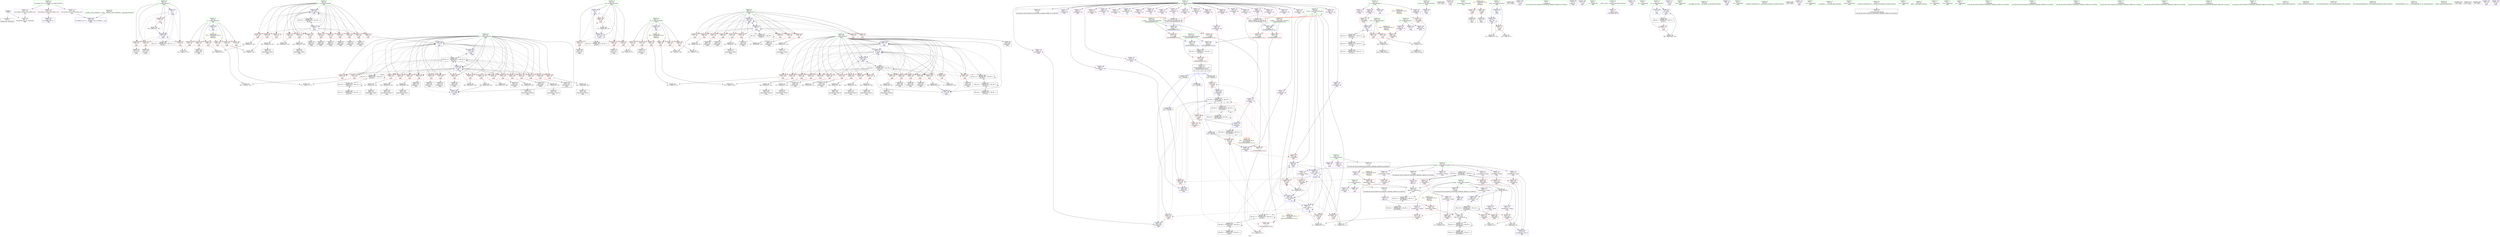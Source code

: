 digraph "SVFG" {
	label="SVFG";

	Node0x55d3acc54e50 [shape=record,color=grey,label="{NodeID: 0\nNullPtr}"];
	Node0x55d3acc54e50 -> Node0x55d3acc87bc0[style=solid];
	Node0x55d3acc54e50 -> Node0x55d3acc97770[style=solid];
	Node0x55d3accc9280 [shape=record,color=yellow,style=double,label="{NodeID: 526\n18V_1 = ENCHI(MR_18V_0)\npts\{39 \}\nFun[main]}"];
	Node0x55d3accc9280 -> Node0x55d3acc8f8e0[style=dashed];
	Node0x55d3accc9280 -> Node0x55d3acc8f9b0[style=dashed];
	Node0x55d3accc9280 -> Node0x55d3acc8fa80[style=dashed];
	Node0x55d3accc9280 -> Node0x55d3acc89cc0[style=dashed];
	Node0x55d3accc9280 -> Node0x55d3acc89d90[style=dashed];
	Node0x55d3accc9280 -> Node0x55d3acc89e60[style=dashed];
	Node0x55d3acca3130 [shape=record,color=grey,label="{NodeID: 443\n189 = cmp(187, 188, )\n}"];
	Node0x55d3acc96090 [shape=record,color=red,label="{NodeID: 277\n345\<--344\n\<--call103\nmain\n}"];
	Node0x55d3acc96090 -> Node0x55d3acc987e0[style=solid];
	Node0x55d3acc89e60 [shape=record,color=red,label="{NodeID: 194\n468\<--38\n\<--n\nmain\n}"];
	Node0x55d3acc89e60 -> Node0x55d3acc86750[style=solid];
	Node0x55d3acc86750 [shape=record,color=black,label="{NodeID: 111\n469\<--468\nidxprom173\<--\nmain\n}"];
	Node0x55d3acc851c0 [shape=record,color=green,label="{NodeID: 28\n30\<--32\nA\<--A_field_insensitive\nGlob }"];
	Node0x55d3acc851c0 -> Node0x55d3acc8e0f0[style=solid];
	Node0x55d3acc851c0 -> Node0x55d3acc8e1c0[style=solid];
	Node0x55d3acc851c0 -> Node0x55d3acc8e290[style=solid];
	Node0x55d3acc851c0 -> Node0x55d3acc8f0c0[style=solid];
	Node0x55d3acc97870 [shape=record,color=blue,label="{NodeID: 305\n88\<--9\nretval\<--\nmain\n}"];
	Node0x55d3acc8b520 [shape=record,color=red,label="{NodeID: 222\n235\<--96\n\<--j\nmain\n}"];
	Node0x55d3acc8b520 -> Node0x55d3acc88e20[style=solid];
	Node0x55d3acc8cfe0 [shape=record,color=purple,label="{NodeID: 139\n442\<--13\narrayidx157\<--dp\nmain\n}"];
	Node0x55d3acc87ac0 [shape=record,color=green,label="{NodeID: 56\n60\<--526\n_GLOBAL__sub_I_GunnERs_2_1.cpp\<--_GLOBAL__sub_I_GunnERs_2_1.cpp_field_insensitive\n}"];
	Node0x55d3acc87ac0 -> Node0x55d3acc97670[style=solid];
	Node0x55d3acce4d90 [shape=record,color=black,label="{NodeID: 582\n129 = PHI()\n}"];
	Node0x55d3acca08b0 [shape=record,color=grey,label="{NodeID: 416\n311 = Binary(310, 149, )\n}"];
	Node0x55d3acca08b0 -> Node0x55d3acc98640[style=solid];
	Node0x55d3acc98f30 [shape=record,color=blue,label="{NodeID: 333\n446\<--438\narrayidx160\<--\nmain\n}"];
	Node0x55d3acc98f30 -> Node0x55d3accb5820[style=dashed];
	Node0x55d3acc94aa0 [shape=record,color=red,label="{NodeID: 250\n439\<--102\n\<--x\nmain\n}"];
	Node0x55d3acc94aa0 -> Node0x55d3acca14b0[style=solid];
	Node0x55d3acc8e6a0 [shape=record,color=purple,label="{NodeID: 167\n114\<--45\n\<--.str.2\nmain\n}"];
	Node0x55d3acc89300 [shape=record,color=black,label="{NodeID: 84\n259\<--258\nidxprom62\<--\nmain\n}"];
	Node0x55d3acc7af90 [shape=record,color=green,label="{NodeID: 1\n7\<--1\n__dso_handle\<--dummyObj\nGlob }"];
	Node0x55d3acca32b0 [shape=record,color=grey,label="{NodeID: 444\n299 = cmp(297, 298, )\n}"];
	Node0x55d3acc96160 [shape=record,color=red,label="{NodeID: 278\n365\<--364\n\<--arrayidx113\nmain\n}"];
	Node0x55d3acc96160 -> Node0x55d3acca3430[style=solid];
	Node0x55d3acc89f30 [shape=record,color=red,label="{NodeID: 195\n107\<--44\n\<--stdin\nmain\n}"];
	Node0x55d3acc89f30 -> Node0x55d3acc88390[style=solid];
	Node0x55d3acc86820 [shape=record,color=black,label="{NodeID: 112\n472\<--471\nidxprom175\<--\nmain\n}"];
	Node0x55d3acc85250 [shape=record,color=green,label="{NodeID: 29\n33\<--35\nB\<--B_field_insensitive\nGlob }"];
	Node0x55d3acc85250 -> Node0x55d3acc8e360[style=solid];
	Node0x55d3acc85250 -> Node0x55d3acc8e430[style=solid];
	Node0x55d3acc85250 -> Node0x55d3acc8f190[style=solid];
	Node0x55d3acc97940 [shape=record,color=blue,label="{NodeID: 306\n8\<--123\ntask\<--dec\nmain\n}"];
	Node0x55d3acc97940 -> Node0x55d3acc8f260[style=dashed];
	Node0x55d3acc97940 -> Node0x55d3acc97940[style=dashed];
	Node0x55d3acc8b5f0 [shape=record,color=red,label="{NodeID: 223\n242\<--96\n\<--j\nmain\n}"];
	Node0x55d3acc8b5f0 -> Node0x55d3acc88fc0[style=solid];
	Node0x55d3acc8d0b0 [shape=record,color=purple,label="{NodeID: 140\n446\<--13\narrayidx160\<--dp\nmain\n}"];
	Node0x55d3acc8d0b0 -> Node0x55d3acc98f30[style=solid];
	Node0x55d3acc87bc0 [shape=record,color=black,label="{NodeID: 57\n2\<--3\ndummyVal\<--dummyVal\n}"];
	Node0x55d3acce4e60 [shape=record,color=black,label="{NodeID: 583\n167 = PHI()\n}"];
	Node0x55d3acca0a30 [shape=record,color=grey,label="{NodeID: 417\n351 = Binary(350, 149, )\n}"];
	Node0x55d3acca0a30 -> Node0x55d3acc89b20[style=solid];
	Node0x55d3acc99000 [shape=record,color=blue,label="{NodeID: 334\n104\<--449\ny\<--inc161\nmain\n}"];
	Node0x55d3acc99000 -> Node0x55d3accc1520[style=dashed];
	Node0x55d3acc94b70 [shape=record,color=red,label="{NodeID: 251\n297\<--104\n\<--y\nmain\n}"];
	Node0x55d3acc94b70 -> Node0x55d3acca32b0[style=solid];
	Node0x55d3acc8e770 [shape=record,color=purple,label="{NodeID: 168\n115\<--47\n\<--.str.3\nmain\n}"];
	Node0x55d3acc893d0 [shape=record,color=black,label="{NodeID: 85\n264\<--263\nidxprom64\<--\nmain\n}"];
	Node0x55d3acc55780 [shape=record,color=green,label="{NodeID: 2\n9\<--1\n\<--dummyObj\nCan only get source location for instruction, argument, global var or function.}"];
	Node0x55d3acca3430 [shape=record,color=grey,label="{NodeID: 445\n370 = cmp(365, 369, )\n}"];
	Node0x55d3acc96230 [shape=record,color=red,label="{NodeID: 279\n369\<--368\n\<--arrayidx115\nmain\n}"];
	Node0x55d3acc96230 -> Node0x55d3acca3430[style=solid];
	Node0x55d3acc8a000 [shape=record,color=red,label="{NodeID: 196\n113\<--49\n\<--stdout\nmain\n}"];
	Node0x55d3acc8a000 -> Node0x55d3acc88460[style=solid];
	Node0x55d3acc868f0 [shape=record,color=black,label="{NodeID: 113\n498\<--521\n_ZSt3maxIxERKT_S2_S2__ret\<--\n_ZSt3maxIxERKT_S2_S2_\n|{<s0>12|<s1>13|<s2>14|<s3>15|<s4>16}}"];
	Node0x55d3acc868f0:s0 -> Node0x55d3acce4ba0[style=solid,color=blue];
	Node0x55d3acc868f0:s1 -> Node0x55d3acce4f30[style=solid,color=blue];
	Node0x55d3acc868f0:s2 -> Node0x55d3acce51d0[style=solid,color=blue];
	Node0x55d3acc868f0:s3 -> Node0x55d3acce5090[style=solid,color=blue];
	Node0x55d3acc868f0:s4 -> Node0x55d3acce5310[style=solid,color=blue];
	Node0x55d3acc852e0 [shape=record,color=green,label="{NodeID: 30\n36\<--37\nm\<--m_field_insensitive\nGlob }"];
	Node0x55d3acc852e0 -> Node0x55d3acc8f400[style=solid];
	Node0x55d3acc852e0 -> Node0x55d3acc8f4d0[style=solid];
	Node0x55d3acc852e0 -> Node0x55d3acc8f5a0[style=solid];
	Node0x55d3acc852e0 -> Node0x55d3acc8f670[style=solid];
	Node0x55d3acc852e0 -> Node0x55d3acc8f740[style=solid];
	Node0x55d3acc852e0 -> Node0x55d3acc8f810[style=solid];
	Node0x55d3acc852e0 -> Node0x55d3acc97370[style=solid];
	Node0x55d3acc97a10 [shape=record,color=blue,label="{NodeID: 307\n90\<--9\ni\<--\nmain\n}"];
	Node0x55d3acc97a10 -> Node0x55d3acc8a0d0[style=dashed];
	Node0x55d3acc97a10 -> Node0x55d3acc8a1a0[style=dashed];
	Node0x55d3acc97a10 -> Node0x55d3acc8a270[style=dashed];
	Node0x55d3acc97a10 -> Node0x55d3acc8a340[style=dashed];
	Node0x55d3acc97a10 -> Node0x55d3acc97ae0[style=dashed];
	Node0x55d3acc97a10 -> Node0x55d3accbcf20[style=dashed];
	Node0x55d3acc8b6c0 [shape=record,color=red,label="{NodeID: 224\n251\<--96\n\<--j\nmain\n}"];
	Node0x55d3acc8b6c0 -> Node0x55d3acc89160[style=solid];
	Node0x55d3acc8d180 [shape=record,color=purple,label="{NodeID: 141\n470\<--13\narrayidx174\<--dp\nmain\n}"];
	Node0x55d3acc87cc0 [shape=record,color=black,label="{NodeID: 58\n87\<--9\nmain_ret\<--\nmain\n}"];
	Node0x55d3acce4f30 [shape=record,color=black,label="{NodeID: 584\n245 = PHI(498, )\n}"];
	Node0x55d3acce4f30 -> Node0x55d3acc95a10[style=solid];
	Node0x55d3acca0bb0 [shape=record,color=grey,label="{NodeID: 418\n356 = Binary(355, 149, )\n}"];
	Node0x55d3acca0bb0 -> Node0x55d3acc988b0[style=solid];
	Node0x55d3acc990d0 [shape=record,color=blue,label="{NodeID: 335\n96\<--457\nj\<--inc167\nmain\n}"];
	Node0x55d3acc990d0 -> Node0x55d3acc8b110[style=dashed];
	Node0x55d3acc990d0 -> Node0x55d3acc8b1e0[style=dashed];
	Node0x55d3acc990d0 -> Node0x55d3acc8b2b0[style=dashed];
	Node0x55d3acc990d0 -> Node0x55d3acc8b380[style=dashed];
	Node0x55d3acc990d0 -> Node0x55d3acc8b450[style=dashed];
	Node0x55d3acc990d0 -> Node0x55d3acc8b520[style=dashed];
	Node0x55d3acc990d0 -> Node0x55d3acc8b5f0[style=dashed];
	Node0x55d3acc990d0 -> Node0x55d3acc8b6c0[style=dashed];
	Node0x55d3acc990d0 -> Node0x55d3acc8b790[style=dashed];
	Node0x55d3acc990d0 -> Node0x55d3acc8b860[style=dashed];
	Node0x55d3acc990d0 -> Node0x55d3acc8b930[style=dashed];
	Node0x55d3acc990d0 -> Node0x55d3acc97e20[style=dashed];
	Node0x55d3acc990d0 -> Node0x55d3acc990d0[style=dashed];
	Node0x55d3acc990d0 -> Node0x55d3accbde20[style=dashed];
	Node0x55d3acc94c40 [shape=record,color=red,label="{NodeID: 252\n301\<--104\n\<--y\nmain\n}"];
	Node0x55d3acc94c40 -> Node0x55d3acc89570[style=solid];
	Node0x55d3acc8e840 [shape=record,color=purple,label="{NodeID: 169\n117\<--50\n\<--.str.4\nmain\n}"];
	Node0x55d3acc894a0 [shape=record,color=black,label="{NodeID: 86\n279\<--278\nidxprom68\<--\nmain\n}"];
	Node0x55d3acc55810 [shape=record,color=green,label="{NodeID: 3\n40\<--1\n.str\<--dummyObj\nGlob }"];
	Node0x55d3acca35b0 [shape=record,color=grey,label="{NodeID: 446\n306 = cmp(304, 305, )\n}"];
	Node0x55d3acca35b0 -> Node0x55d3acc91570[style=solid];
	Node0x55d3acc96300 [shape=record,color=red,label="{NodeID: 280\n375\<--374\n\<--arrayidx119\nmain\n}"];
	Node0x55d3acc96300 -> Node0x55d3acca1030[style=solid];
	Node0x55d3acc8a0d0 [shape=record,color=red,label="{NodeID: 197\n132\<--90\n\<--i\nmain\n}"];
	Node0x55d3acc8a0d0 -> Node0x55d3acca2fb0[style=solid];
	Node0x55d3acc869c0 [shape=record,color=purple,label="{NodeID: 114\n69\<--4\n\<--_ZStL8__ioinit\n__cxx_global_var_init\n}"];
	Node0x55d3acc853e0 [shape=record,color=green,label="{NodeID: 31\n38\<--39\nn\<--n_field_insensitive\nGlob }"];
	Node0x55d3acc853e0 -> Node0x55d3acc8f8e0[style=solid];
	Node0x55d3acc853e0 -> Node0x55d3acc8f9b0[style=solid];
	Node0x55d3acc853e0 -> Node0x55d3acc8fa80[style=solid];
	Node0x55d3acc853e0 -> Node0x55d3acc89cc0[style=solid];
	Node0x55d3acc853e0 -> Node0x55d3acc89d90[style=solid];
	Node0x55d3acc853e0 -> Node0x55d3acc89e60[style=solid];
	Node0x55d3acc853e0 -> Node0x55d3acc97470[style=solid];
	Node0x55d3acc97ae0 [shape=record,color=blue,label="{NodeID: 308\n90\<--148\ni\<--inc\nmain\n}"];
	Node0x55d3acc97ae0 -> Node0x55d3acc8a0d0[style=dashed];
	Node0x55d3acc97ae0 -> Node0x55d3acc8a1a0[style=dashed];
	Node0x55d3acc97ae0 -> Node0x55d3acc8a270[style=dashed];
	Node0x55d3acc97ae0 -> Node0x55d3acc8a340[style=dashed];
	Node0x55d3acc97ae0 -> Node0x55d3acc97ae0[style=dashed];
	Node0x55d3acc97ae0 -> Node0x55d3accbcf20[style=dashed];
	Node0x55d3acc8b790 [shape=record,color=red,label="{NodeID: 225\n258\<--96\n\<--j\nmain\n}"];
	Node0x55d3acc8b790 -> Node0x55d3acc89300[style=solid];
	Node0x55d3acc8d250 [shape=record,color=purple,label="{NodeID: 142\n473\<--13\narrayidx176\<--dp\nmain\n}"];
	Node0x55d3acc8d250 -> Node0x55d3acc96980[style=solid];
	Node0x55d3acc87d90 [shape=record,color=black,label="{NodeID: 59\n14\<--13\n\<--dp\nCan only get source location for instruction, argument, global var or function.}"];
	Node0x55d3acce5090 [shape=record,color=black,label="{NodeID: 585\n397 = PHI(498, )\n}"];
	Node0x55d3acce5090 -> Node0x55d3acc96570[style=solid];
	Node0x55d3acca0d30 [shape=record,color=grey,label="{NodeID: 419\n400 = Binary(399, 149, )\n}"];
	Node0x55d3acca0d30 -> Node0x55d3acc87020[style=solid];
	Node0x55d3acc991a0 [shape=record,color=blue,label="{NodeID: 336\n94\<--462\ni21\<--inc170\nmain\n}"];
	Node0x55d3acc991a0 -> Node0x55d3acc8a750[style=dashed];
	Node0x55d3acc991a0 -> Node0x55d3acc8a820[style=dashed];
	Node0x55d3acc991a0 -> Node0x55d3acc8a8f0[style=dashed];
	Node0x55d3acc991a0 -> Node0x55d3acc8a9c0[style=dashed];
	Node0x55d3acc991a0 -> Node0x55d3acc8aa90[style=dashed];
	Node0x55d3acc991a0 -> Node0x55d3acc8ab60[style=dashed];
	Node0x55d3acc991a0 -> Node0x55d3acc8ac30[style=dashed];
	Node0x55d3acc991a0 -> Node0x55d3acc8ad00[style=dashed];
	Node0x55d3acc991a0 -> Node0x55d3acc8add0[style=dashed];
	Node0x55d3acc991a0 -> Node0x55d3acc8aea0[style=dashed];
	Node0x55d3acc991a0 -> Node0x55d3acc8af70[style=dashed];
	Node0x55d3acc991a0 -> Node0x55d3acc8b040[style=dashed];
	Node0x55d3acc991a0 -> Node0x55d3acc991a0[style=dashed];
	Node0x55d3acc991a0 -> Node0x55d3accbd920[style=dashed];
	Node0x55d3acc94d10 [shape=record,color=red,label="{NodeID: 253\n310\<--104\n\<--y\nmain\n}"];
	Node0x55d3acc94d10 -> Node0x55d3acca08b0[style=solid];
	Node0x55d3acc8e910 [shape=record,color=purple,label="{NodeID: 170\n128\<--52\n\<--.str.5\nmain\n}"];
	Node0x55d3acc89570 [shape=record,color=black,label="{NodeID: 87\n302\<--301\nidxprom78\<--\nmain\n}"];
	Node0x55d3acc59200 [shape=record,color=green,label="{NodeID: 4\n42\<--1\n.str.1\<--dummyObj\nGlob }"];
	Node0x55d3acca3730 [shape=record,color=grey,label="{NodeID: 447\n199 = cmp(197, 198, )\n}"];
	Node0x55d3acc963d0 [shape=record,color=red,label="{NodeID: 281\n382\<--381\n\<--arrayidx122\nmain\n}"];
	Node0x55d3acc963d0 -> Node0x55d3acca1f30[style=solid];
	Node0x55d3acc8a1a0 [shape=record,color=red,label="{NodeID: 198\n136\<--90\n\<--i\nmain\n}"];
	Node0x55d3acc8a1a0 -> Node0x55d3acc88530[style=solid];
	Node0x55d3acc8bce0 [shape=record,color=purple,label="{NodeID: 115\n203\<--13\narrayidx\<--dp\nmain\n}"];
	Node0x55d3acc854e0 [shape=record,color=green,label="{NodeID: 32\n58\<--62\nllvm.global_ctors\<--llvm.global_ctors_field_insensitive\nGlob }"];
	Node0x55d3acc854e0 -> Node0x55d3acc8ec50[style=solid];
	Node0x55d3acc854e0 -> Node0x55d3acc8ed20[style=solid];
	Node0x55d3acc854e0 -> Node0x55d3acc8ee20[style=solid];
	Node0x55d3acc97bb0 [shape=record,color=blue,label="{NodeID: 309\n92\<--9\ni9\<--\nmain\n}"];
	Node0x55d3acc97bb0 -> Node0x55d3acc8a410[style=dashed];
	Node0x55d3acc97bb0 -> Node0x55d3acc8a4e0[style=dashed];
	Node0x55d3acc97bb0 -> Node0x55d3acc8a5b0[style=dashed];
	Node0x55d3acc97bb0 -> Node0x55d3acc8a680[style=dashed];
	Node0x55d3acc97bb0 -> Node0x55d3acc97c80[style=dashed];
	Node0x55d3acc97bb0 -> Node0x55d3accbd420[style=dashed];
	Node0x55d3acc8b860 [shape=record,color=red,label="{NodeID: 226\n270\<--96\n\<--j\nmain\n}"];
	Node0x55d3acc8b860 -> Node0x55d3acc984a0[style=solid];
	Node0x55d3acc8d320 [shape=record,color=purple,label="{NodeID: 143\n138\<--16\n\<--a\nmain\n}"];
	Node0x55d3acc87e90 [shape=record,color=black,label="{NodeID: 60\n17\<--16\n\<--a\nCan only get source location for instruction, argument, global var or function.}"];
	Node0x55d3acc87e90 -> Node0x55d3acc8d3f0[style=solid];
	Node0x55d3acce51d0 [shape=record,color=black,label="{NodeID: 586\n344 = PHI(498, )\n}"];
	Node0x55d3acce51d0 -> Node0x55d3acc96090[style=solid];
	Node0x55d3acca0eb0 [shape=record,color=grey,label="{NodeID: 420\n457 = Binary(456, 149, )\n}"];
	Node0x55d3acca0eb0 -> Node0x55d3acc990d0[style=solid];
	Node0x55d3acc99270 [shape=record,color=blue,label="{NodeID: 337\n11\<--466\ncs\<--inc172\nmain\n}"];
	Node0x55d3acc99270 -> Node0x55d3accbca20[style=dashed];
	Node0x55d3acc94de0 [shape=record,color=red,label="{NodeID: 254\n314\<--104\n\<--y\nmain\n}"];
	Node0x55d3acc94de0 -> Node0x55d3acca3eb0[style=solid];
	Node0x55d3acc8e9e0 [shape=record,color=purple,label="{NodeID: 171\n144\<--54\n\<--.str.6\nmain\n}"];
	Node0x55d3acc89640 [shape=record,color=black,label="{NodeID: 88\n320\<--319\nidxprom88\<--\nmain\n}"];
	Node0x55d3acc59290 [shape=record,color=green,label="{NodeID: 5\n44\<--1\nstdin\<--dummyObj\nGlob }"];
	Node0x55d3acca38b0 [shape=record,color=grey,label="{NodeID: 448\n513 = cmp(510, 512, )\n}"];
	Node0x55d3acc964a0 [shape=record,color=red,label="{NodeID: 282\n386\<--385\n\<--arrayidx124\nmain\n}"];
	Node0x55d3acc964a0 -> Node0x55d3acca1f30[style=solid];
	Node0x55d3acc8a270 [shape=record,color=red,label="{NodeID: 199\n140\<--90\n\<--i\nmain\n}"];
	Node0x55d3acc8a270 -> Node0x55d3acc88600[style=solid];
	Node0x55d3acc8bd70 [shape=record,color=purple,label="{NodeID: 116\n206\<--13\narrayidx30\<--dp\nmain\n|{<s0>12}}"];
	Node0x55d3acc8bd70:s0 -> Node0x55d3acce5520[style=solid,color=red];
	Node0x55d3acc855e0 [shape=record,color=green,label="{NodeID: 33\n63\<--64\n__cxx_global_var_init\<--__cxx_global_var_init_field_insensitive\n}"];
	Node0x55d3acc97c80 [shape=record,color=blue,label="{NodeID: 310\n92\<--170\ni9\<--inc19\nmain\n}"];
	Node0x55d3acc97c80 -> Node0x55d3acc8a410[style=dashed];
	Node0x55d3acc97c80 -> Node0x55d3acc8a4e0[style=dashed];
	Node0x55d3acc97c80 -> Node0x55d3acc8a5b0[style=dashed];
	Node0x55d3acc97c80 -> Node0x55d3acc8a680[style=dashed];
	Node0x55d3acc97c80 -> Node0x55d3acc97c80[style=dashed];
	Node0x55d3acc97c80 -> Node0x55d3accbd420[style=dashed];
	Node0x55d3acc8b930 [shape=record,color=red,label="{NodeID: 227\n456\<--96\n\<--j\nmain\n}"];
	Node0x55d3acc8b930 -> Node0x55d3acca0eb0[style=solid];
	Node0x55d3acc8d3f0 [shape=record,color=purple,label="{NodeID: 144\n534\<--17\noffset_0\<--\n}"];
	Node0x55d3acc8d3f0 -> Node0x55d3acc97000[style=solid];
	Node0x55d3acc87f90 [shape=record,color=black,label="{NodeID: 61\n21\<--20\n\<--b\nCan only get source location for instruction, argument, global var or function.}"];
	Node0x55d3acc87f90 -> Node0x55d3acc8d590[style=solid];
	Node0x55d3acce5310 [shape=record,color=black,label="{NodeID: 587\n437 = PHI(498, )\n}"];
	Node0x55d3acce5310 -> Node0x55d3acc968b0[style=solid];
	Node0x55d3accc3320 [shape=record,color=black,label="{NodeID: 504\nMR_30V_3 = PHI(MR_30V_4, MR_30V_2, )\npts\{99 \}\n}"];
	Node0x55d3accc3320 -> Node0x55d3acc95940[style=dashed];
	Node0x55d3accc3320 -> Node0x55d3acc95a10[style=dashed];
	Node0x55d3accc3320 -> Node0x55d3acc98230[style=dashed];
	Node0x55d3accc3320 -> Node0x55d3accb7120[style=dashed];
	Node0x55d3accc3320 -> Node0x55d3accbe320[style=dashed];
	Node0x55d3accc3320 -> Node0x55d3accc3320[style=dashed];
	Node0x55d3acca1030 [shape=record,color=grey,label="{NodeID: 421\n377 = Binary(376, 375, )\n}"];
	Node0x55d3acca1030 -> Node0x55d3acc98a50[style=solid];
	Node0x55d3acc99340 [shape=record,color=blue,label="{NodeID: 338\n503\<--499\n__a.addr\<--__a\n_ZSt3maxIxERKT_S2_S2_\n}"];
	Node0x55d3acc99340 -> Node0x55d3acc96b20[style=dashed];
	Node0x55d3acc99340 -> Node0x55d3acc96bf0[style=dashed];
	Node0x55d3acc94eb0 [shape=record,color=red,label="{NodeID: 255\n323\<--104\n\<--y\nmain\n}"];
	Node0x55d3acc94eb0 -> Node0x55d3acc89710[style=solid];
	Node0x55d3acc8eab0 [shape=record,color=purple,label="{NodeID: 172\n166\<--54\n\<--.str.6\nmain\n}"];
	Node0x55d3acc89710 [shape=record,color=black,label="{NodeID: 89\n324\<--323\nidxprom90\<--\nmain\n}"];
	Node0x55d3acc59320 [shape=record,color=green,label="{NodeID: 6\n45\<--1\n.str.2\<--dummyObj\nGlob }"];
	Node0x55d3acca3a30 [shape=record,color=grey,label="{NodeID: 449\n183 = cmp(181, 182, )\n}"];
	Node0x55d3acc96570 [shape=record,color=red,label="{NodeID: 283\n398\<--397\n\<--call131\nmain\n}"];
	Node0x55d3acc96570 -> Node0x55d3acc98bf0[style=solid];
	Node0x55d3acc8a340 [shape=record,color=red,label="{NodeID: 200\n147\<--90\n\<--i\nmain\n}"];
	Node0x55d3acc8a340 -> Node0x55d3acc9f870[style=solid];
	Node0x55d3acc8be00 [shape=record,color=purple,label="{NodeID: 117\n209\<--13\narrayidx32\<--dp\nmain\n}"];
	Node0x55d3acc856e0 [shape=record,color=green,label="{NodeID: 34\n67\<--68\n_ZNSt8ios_base4InitC1Ev\<--_ZNSt8ios_base4InitC1Ev_field_insensitive\n}"];
	Node0x55d3acc97d50 [shape=record,color=blue,label="{NodeID: 311\n94\<--9\ni21\<--\nmain\n}"];
	Node0x55d3acc97d50 -> Node0x55d3acc8a750[style=dashed];
	Node0x55d3acc97d50 -> Node0x55d3acc8a820[style=dashed];
	Node0x55d3acc97d50 -> Node0x55d3acc8a8f0[style=dashed];
	Node0x55d3acc97d50 -> Node0x55d3acc8a9c0[style=dashed];
	Node0x55d3acc97d50 -> Node0x55d3acc8aa90[style=dashed];
	Node0x55d3acc97d50 -> Node0x55d3acc8ab60[style=dashed];
	Node0x55d3acc97d50 -> Node0x55d3acc8ac30[style=dashed];
	Node0x55d3acc97d50 -> Node0x55d3acc8ad00[style=dashed];
	Node0x55d3acc97d50 -> Node0x55d3acc8add0[style=dashed];
	Node0x55d3acc97d50 -> Node0x55d3acc8aea0[style=dashed];
	Node0x55d3acc97d50 -> Node0x55d3acc8af70[style=dashed];
	Node0x55d3acc97d50 -> Node0x55d3acc8b040[style=dashed];
	Node0x55d3acc97d50 -> Node0x55d3acc991a0[style=dashed];
	Node0x55d3acc97d50 -> Node0x55d3accbd920[style=dashed];
	Node0x55d3acc8ba00 [shape=record,color=red,label="{NodeID: 228\n333\<--98\n\<--count\nmain\n}"];
	Node0x55d3acc8ba00 -> Node0x55d3acca20b0[style=solid];
	Node0x55d3acc8d4c0 [shape=record,color=purple,label="{NodeID: 145\n160\<--20\n\<--b\nmain\n}"];
	Node0x55d3acc88090 [shape=record,color=black,label="{NodeID: 62\n25\<--24\n\<--tempa\nCan only get source location for instruction, argument, global var or function.}"];
	Node0x55d3acc88090 -> Node0x55d3acc8db40[style=solid];
	Node0x55d3acce5450 [shape=record,color=black,label="{NodeID: 588\n476 = PHI()\n}"];
	Node0x55d3accc3820 [shape=record,color=black,label="{NodeID: 505\nMR_32V_3 = PHI(MR_32V_4, MR_32V_2, )\npts\{101 \}\n}"];
	Node0x55d3accc3820 -> Node0x55d3acc98300[style=dashed];
	Node0x55d3accc3820 -> Node0x55d3accb7e30[style=dashed];
	Node0x55d3accc3820 -> Node0x55d3accbe820[style=dashed];
	Node0x55d3accc3820 -> Node0x55d3accc3820[style=dashed];
	Node0x55d3acca11b0 [shape=record,color=grey,label="{NodeID: 422\n409 = Binary(408, 149, )\n}"];
	Node0x55d3acca11b0 -> Node0x55d3acc98cc0[style=solid];
	Node0x55d3acc99410 [shape=record,color=blue,label="{NodeID: 339\n505\<--500\n__b.addr\<--__b\n_ZSt3maxIxERKT_S2_S2_\n}"];
	Node0x55d3acc99410 -> Node0x55d3acc96cc0[style=dashed];
	Node0x55d3acc99410 -> Node0x55d3acc96d90[style=dashed];
	Node0x55d3acc94f80 [shape=record,color=red,label="{NodeID: 256\n340\<--104\n\<--y\nmain\n}"];
	Node0x55d3acc94f80 -> Node0x55d3acca23b0[style=solid];
	Node0x55d3acc8eb80 [shape=record,color=purple,label="{NodeID: 173\n475\<--56\n\<--.str.7\nmain\n}"];
	Node0x55d3acc897e0 [shape=record,color=black,label="{NodeID: 90\n330\<--329\nidxprom94\<--\nmain\n}"];
	Node0x55d3acc593b0 [shape=record,color=green,label="{NodeID: 7\n47\<--1\n.str.3\<--dummyObj\nGlob }"];
	Node0x55d3acca3bb0 [shape=record,color=grey,label="{NodeID: 450\n230 = cmp(228, 229, )\n}"];
	Node0x55d3acc96640 [shape=record,color=red,label="{NodeID: 284\n415\<--414\n\<--arrayidx141\nmain\n}"];
	Node0x55d3acc96640 -> Node0x55d3acca26b0[style=solid];
	Node0x55d3acc8a410 [shape=record,color=red,label="{NodeID: 201\n154\<--92\n\<--i9\nmain\n}"];
	Node0x55d3acc8a410 -> Node0x55d3acca2cb0[style=solid];
	Node0x55d3acc8bed0 [shape=record,color=purple,label="{NodeID: 118\n213\<--13\narrayidx35\<--dp\nmain\n|{<s0>12}}"];
	Node0x55d3acc8bed0:s0 -> Node0x55d3acce59d0[style=solid,color=red];
	Node0x55d3acc857e0 [shape=record,color=green,label="{NodeID: 35\n73\<--74\n__cxa_atexit\<--__cxa_atexit_field_insensitive\n}"];
	Node0x55d3accbb120 [shape=record,color=black,label="{NodeID: 478\nMR_38V_4 = PHI(MR_38V_14, MR_38V_3, )\npts\{150000 \}\n|{|<s6>12}}"];
	Node0x55d3accbb120 -> Node0x55d3acc95940[style=dashed];
	Node0x55d3accbb120 -> Node0x55d3acc96980[style=dashed];
	Node0x55d3accbb120 -> Node0x55d3acc98090[style=dashed];
	Node0x55d3accbb120 -> Node0x55d3accb6c20[style=dashed];
	Node0x55d3accbb120 -> Node0x55d3accbb120[style=dashed];
	Node0x55d3accbb120 -> Node0x55d3accbf720[style=dashed];
	Node0x55d3accbb120:s6 -> Node0x55d3accca0b0[style=dashed,color=red];
	Node0x55d3acc97e20 [shape=record,color=blue,label="{NodeID: 312\n96\<--9\nj\<--\nmain\n}"];
	Node0x55d3acc97e20 -> Node0x55d3acc8b110[style=dashed];
	Node0x55d3acc97e20 -> Node0x55d3acc8b1e0[style=dashed];
	Node0x55d3acc97e20 -> Node0x55d3acc8b2b0[style=dashed];
	Node0x55d3acc97e20 -> Node0x55d3acc8b380[style=dashed];
	Node0x55d3acc97e20 -> Node0x55d3acc8b450[style=dashed];
	Node0x55d3acc97e20 -> Node0x55d3acc8b520[style=dashed];
	Node0x55d3acc97e20 -> Node0x55d3acc8b5f0[style=dashed];
	Node0x55d3acc97e20 -> Node0x55d3acc8b6c0[style=dashed];
	Node0x55d3acc97e20 -> Node0x55d3acc8b790[style=dashed];
	Node0x55d3acc97e20 -> Node0x55d3acc8b860[style=dashed];
	Node0x55d3acc97e20 -> Node0x55d3acc8b930[style=dashed];
	Node0x55d3acc97e20 -> Node0x55d3acc97e20[style=dashed];
	Node0x55d3acc97e20 -> Node0x55d3acc990d0[style=dashed];
	Node0x55d3acc97e20 -> Node0x55d3accbde20[style=dashed];
	Node0x55d3acc8bad0 [shape=record,color=red,label="{NodeID: 229\n376\<--98\n\<--count\nmain\n}"];
	Node0x55d3acc8bad0 -> Node0x55d3acca1030[style=solid];
	Node0x55d3acc8d590 [shape=record,color=purple,label="{NodeID: 146\n537\<--21\noffset_0\<--\n}"];
	Node0x55d3acc8d590 -> Node0x55d3acc970d0[style=solid];
	Node0x55d3acc88190 [shape=record,color=black,label="{NodeID: 63\n28\<--27\n\<--tempb\nCan only get source location for instruction, argument, global var or function.}"];
	Node0x55d3acc88190 -> Node0x55d3acc8e020[style=solid];
	Node0x55d3acce5520 [shape=record,color=black,label="{NodeID: 589\n499 = PHI(206, 237, 98, 98, 98, )\n0th arg _ZSt3maxIxERKT_S2_S2_ }"];
	Node0x55d3acce5520 -> Node0x55d3acc99340[style=solid];
	Node0x55d3accc3d20 [shape=record,color=black,label="{NodeID: 506\nMR_34V_3 = PHI(MR_34V_4, MR_34V_2, )\npts\{103 \}\n}"];
	Node0x55d3accc3d20 -> Node0x55d3acc983d0[style=dashed];
	Node0x55d3accc3d20 -> Node0x55d3accb7f20[style=dashed];
	Node0x55d3accc3d20 -> Node0x55d3accbed20[style=dashed];
	Node0x55d3accc3d20 -> Node0x55d3accc3d20[style=dashed];
	Node0x55d3acca1330 [shape=record,color=grey,label="{NodeID: 423\n444 = Binary(443, 149, )\n}"];
	Node0x55d3acca1330 -> Node0x55d3acc86680[style=solid];
	Node0x55d3acc994e0 [shape=record,color=blue,label="{NodeID: 340\n501\<--515\nretval\<--\n_ZSt3maxIxERKT_S2_S2_\n}"];
	Node0x55d3acc994e0 -> Node0x55d3accb7c10[style=dashed];
	Node0x55d3acc95050 [shape=record,color=red,label="{NodeID: 257\n350\<--104\n\<--y\nmain\n}"];
	Node0x55d3acc95050 -> Node0x55d3acca0a30[style=solid];
	Node0x55d3acc8ec50 [shape=record,color=purple,label="{NodeID: 174\n530\<--58\nllvm.global_ctors_0\<--llvm.global_ctors\nGlob }"];
	Node0x55d3acc8ec50 -> Node0x55d3acc97570[style=solid];
	Node0x55d3acc898b0 [shape=record,color=black,label="{NodeID: 91\n338\<--337\nidxprom98\<--add97\nmain\n}"];
	Node0x55d3acc5a080 [shape=record,color=green,label="{NodeID: 8\n49\<--1\nstdout\<--dummyObj\nGlob }"];
	Node0x55d3acca3d30 [shape=record,color=grey,label="{NodeID: 451\n327 = cmp(322, 326, )\n}"];
	Node0x55d3acc96710 [shape=record,color=red,label="{NodeID: 285\n422\<--421\n\<--arrayidx144\nmain\n}"];
	Node0x55d3acc96710 -> Node0x55d3acca29b0[style=solid];
	Node0x55d3acc8a4e0 [shape=record,color=red,label="{NodeID: 202\n158\<--92\n\<--i9\nmain\n}"];
	Node0x55d3acc8a4e0 -> Node0x55d3acc886d0[style=solid];
	Node0x55d3acc8bfa0 [shape=record,color=purple,label="{NodeID: 119\n220\<--13\narrayidx38\<--dp\nmain\n}"];
	Node0x55d3acc858e0 [shape=record,color=green,label="{NodeID: 36\n72\<--78\n_ZNSt8ios_base4InitD1Ev\<--_ZNSt8ios_base4InitD1Ev_field_insensitive\n}"];
	Node0x55d3acc858e0 -> Node0x55d3acc88290[style=solid];
	Node0x55d3acc97ef0 [shape=record,color=blue, style = dotted,label="{NodeID: 313\n533\<--535\noffset_0\<--dummyVal\nmain\n}"];
	Node0x55d3acc97ef0 -> Node0x55d3acc97ef0[style=dashed];
	Node0x55d3acc97ef0 -> Node0x55d3accb5d20[style=dashed];
	Node0x55d3acc97ef0 -> Node0x55d3accc4c20[style=dashed];
	Node0x55d3acc8bba0 [shape=record,color=red,label="{NodeID: 230\n416\<--98\n\<--count\nmain\n}"];
	Node0x55d3acc8bba0 -> Node0x55d3acca26b0[style=solid];
	Node0x55d3acc8d660 [shape=record,color=purple,label="{NodeID: 147\n321\<--24\narrayidx89\<--tempa\nmain\n}"];
	Node0x55d3acc8d660 -> Node0x55d3acc95e20[style=solid];
	Node0x55d3acc88290 [shape=record,color=black,label="{NodeID: 64\n71\<--72\n\<--_ZNSt8ios_base4InitD1Ev\nCan only get source location for instruction, argument, global var or function.}"];
	Node0x55d3acce59d0 [shape=record,color=black,label="{NodeID: 590\n500 = PHI(213, 244, 343, 396, 436, )\n1st arg _ZSt3maxIxERKT_S2_S2_ }"];
	Node0x55d3acce59d0 -> Node0x55d3acc99410[style=solid];
	Node0x55d3accc4220 [shape=record,color=black,label="{NodeID: 507\nMR_36V_3 = PHI(MR_36V_4, MR_36V_2, )\npts\{105 \}\n}"];
	Node0x55d3accc4220 -> Node0x55d3acc984a0[style=dashed];
	Node0x55d3accc4220 -> Node0x55d3accb8420[style=dashed];
	Node0x55d3accc4220 -> Node0x55d3accbf220[style=dashed];
	Node0x55d3accc4220 -> Node0x55d3accc4220[style=dashed];
	Node0x55d3acca14b0 [shape=record,color=grey,label="{NodeID: 424\n440 = Binary(439, 149, )\n}"];
	Node0x55d3acca14b0 -> Node0x55d3acc865b0[style=solid];
	Node0x55d3acc995b0 [shape=record,color=blue,label="{NodeID: 341\n501\<--518\nretval\<--\n_ZSt3maxIxERKT_S2_S2_\n}"];
	Node0x55d3acc995b0 -> Node0x55d3accb7c10[style=dashed];
	Node0x55d3acc95120 [shape=record,color=red,label="{NodeID: 258\n358\<--104\n\<--y\nmain\n}"];
	Node0x55d3acc95120 -> Node0x55d3acc9ffb0[style=solid];
	Node0x55d3acc8ed20 [shape=record,color=purple,label="{NodeID: 175\n531\<--58\nllvm.global_ctors_1\<--llvm.global_ctors\nGlob }"];
	Node0x55d3acc8ed20 -> Node0x55d3acc97670[style=solid];
	Node0x55d3acc89980 [shape=record,color=black,label="{NodeID: 92\n342\<--341\nidxprom101\<--add100\nmain\n}"];
	Node0x55d3acc5a110 [shape=record,color=green,label="{NodeID: 9\n50\<--1\n.str.4\<--dummyObj\nGlob }"];
	Node0x55d3acca3eb0 [shape=record,color=grey,label="{NodeID: 452\n316 = cmp(314, 315, )\n}"];
	Node0x55d3acc967e0 [shape=record,color=red,label="{NodeID: 286\n426\<--425\n\<--arrayidx146\nmain\n}"];
	Node0x55d3acc967e0 -> Node0x55d3acca29b0[style=solid];
	Node0x55d3acc8a5b0 [shape=record,color=red,label="{NodeID: 203\n162\<--92\n\<--i9\nmain\n}"];
	Node0x55d3acc8a5b0 -> Node0x55d3acc887a0[style=solid];
	Node0x55d3acc8c070 [shape=record,color=purple,label="{NodeID: 120\n224\<--13\narrayidx41\<--dp\nmain\n}"];
	Node0x55d3acc8c070 -> Node0x55d3acc98090[style=solid];
	Node0x55d3acc859e0 [shape=record,color=green,label="{NodeID: 37\n85\<--86\nmain\<--main_field_insensitive\n}"];
	Node0x55d3acc97fc0 [shape=record,color=blue, style = dotted,label="{NodeID: 314\n536\<--538\noffset_0\<--dummyVal\nmain\n}"];
	Node0x55d3acc97fc0 -> Node0x55d3acc97fc0[style=dashed];
	Node0x55d3acc97fc0 -> Node0x55d3accb6220[style=dashed];
	Node0x55d3acc97fc0 -> Node0x55d3accc5120[style=dashed];
	Node0x55d3acc93b70 [shape=record,color=red,label="{NodeID: 231\n282\<--100\n\<--cur\nmain\n}"];
	Node0x55d3acc93b70 -> Node0x55d3acca41b0[style=solid];
	Node0x55d3acc8d730 [shape=record,color=purple,label="{NodeID: 148\n331\<--24\narrayidx95\<--tempa\nmain\n}"];
	Node0x55d3acc8d730 -> Node0x55d3acc95fc0[style=solid];
	Node0x55d3acc88390 [shape=record,color=black,label="{NodeID: 65\n110\<--107\ncall\<--\nmain\n}"];
	Node0x55d3acca1630 [shape=record,color=grey,label="{NodeID: 425\n430 = Binary(429, 149, )\n}"];
	Node0x55d3acca1630 -> Node0x55d3acc86410[style=solid];
	Node0x55d3acc951f0 [shape=record,color=red,label="{NodeID: 259\n366\<--104\n\<--y\nmain\n}"];
	Node0x55d3acc951f0 -> Node0x55d3acc86b40[style=solid];
	Node0x55d3acc8ee20 [shape=record,color=purple,label="{NodeID: 176\n532\<--58\nllvm.global_ctors_2\<--llvm.global_ctors\nGlob }"];
	Node0x55d3acc8ee20 -> Node0x55d3acc97770[style=solid];
	Node0x55d3acc89a50 [shape=record,color=black,label="{NodeID: 93\n348\<--347\nidxprom105\<--add104\nmain\n}"];
	Node0x55d3acc5a1a0 [shape=record,color=green,label="{NodeID: 10\n52\<--1\n.str.5\<--dummyObj\nGlob }"];
	Node0x55d3acca4030 [shape=record,color=grey,label="{NodeID: 453\n276 = cmp(274, 275, )\n}"];
	Node0x55d3acc968b0 [shape=record,color=red,label="{NodeID: 287\n438\<--437\n\<--call154\nmain\n}"];
	Node0x55d3acc968b0 -> Node0x55d3acc98f30[style=solid];
	Node0x55d3acc8a680 [shape=record,color=red,label="{NodeID: 204\n169\<--92\n\<--i9\nmain\n}"];
	Node0x55d3acc8a680 -> Node0x55d3acc9f9b0[style=solid];
	Node0x55d3acc8c140 [shape=record,color=purple,label="{NodeID: 121\n234\<--13\narrayidx46\<--dp\nmain\n}"];
	Node0x55d3acc85ae0 [shape=record,color=green,label="{NodeID: 38\n88\<--89\nretval\<--retval_field_insensitive\nmain\n}"];
	Node0x55d3acc85ae0 -> Node0x55d3acc97870[style=solid];
	Node0x55d3acc98090 [shape=record,color=blue,label="{NodeID: 315\n224\<--217\narrayidx41\<--\nmain\n}"];
	Node0x55d3acc98090 -> Node0x55d3accb6c20[style=dashed];
	Node0x55d3acc93c00 [shape=record,color=red,label="{NodeID: 232\n305\<--100\n\<--cur\nmain\n}"];
	Node0x55d3acc93c00 -> Node0x55d3acca35b0[style=solid];
	Node0x55d3acc8d800 [shape=record,color=purple,label="{NodeID: 149\n364\<--24\narrayidx113\<--tempa\nmain\n}"];
	Node0x55d3acc8d800 -> Node0x55d3acc96160[style=solid];
	Node0x55d3acc88460 [shape=record,color=black,label="{NodeID: 66\n116\<--113\ncall1\<--\nmain\n}"];
	Node0x55d3accc4c20 [shape=record,color=black,label="{NodeID: 509\nMR_40V_3 = PHI(MR_40V_4, MR_40V_2, )\npts\{260000 \}\n}"];
	Node0x55d3accc4c20 -> Node0x55d3acc97ef0[style=dashed];
	Node0x55d3accc4c20 -> Node0x55d3accbfc20[style=dashed];
	Node0x55d3accc4c20 -> Node0x55d3accc4c20[style=dashed];
	Node0x55d3acca17b0 [shape=record,color=grey,label="{NodeID: 426\n228 = Binary(227, 149, )\n}"];
	Node0x55d3acca17b0 -> Node0x55d3acca3bb0[style=solid];
	Node0x55d3acc952c0 [shape=record,color=red,label="{NodeID: 260\n383\<--104\n\<--y\nmain\n}"];
	Node0x55d3acc952c0 -> Node0x55d3acc86db0[style=solid];
	Node0x55d3acc8ef20 [shape=record,color=purple,label="{NodeID: 177\n139\<--16\nadd.ptr\<--a\nmain\n}"];
	Node0x55d3acc89b20 [shape=record,color=black,label="{NodeID: 94\n352\<--351\nidxprom108\<--add107\nmain\n}"];
	Node0x55d3acc5a230 [shape=record,color=green,label="{NodeID: 11\n54\<--1\n.str.6\<--dummyObj\nGlob }"];
	Node0x55d3acca41b0 [shape=record,color=grey,label="{NodeID: 454\n283 = cmp(281, 282, )\n}"];
	Node0x55d3acca41b0 -> Node0x55d3acc90fd0[style=solid];
	Node0x55d3acc96980 [shape=record,color=red,label="{NodeID: 288\n474\<--473\n\<--arrayidx176\nmain\n}"];
	Node0x55d3acc8a750 [shape=record,color=red,label="{NodeID: 205\n181\<--94\n\<--i21\nmain\n}"];
	Node0x55d3acc8a750 -> Node0x55d3acca3a30[style=solid];
	Node0x55d3acc8c210 [shape=record,color=purple,label="{NodeID: 122\n237\<--13\narrayidx48\<--dp\nmain\n|{<s0>13}}"];
	Node0x55d3acc8c210:s0 -> Node0x55d3acce5520[style=solid,color=red];
	Node0x55d3acc85bb0 [shape=record,color=green,label="{NodeID: 39\n90\<--91\ni\<--i_field_insensitive\nmain\n}"];
	Node0x55d3acc85bb0 -> Node0x55d3acc8a0d0[style=solid];
	Node0x55d3acc85bb0 -> Node0x55d3acc8a1a0[style=solid];
	Node0x55d3acc85bb0 -> Node0x55d3acc8a270[style=solid];
	Node0x55d3acc85bb0 -> Node0x55d3acc8a340[style=solid];
	Node0x55d3acc85bb0 -> Node0x55d3acc97a10[style=solid];
	Node0x55d3acc85bb0 -> Node0x55d3acc97ae0[style=solid];
	Node0x55d3acc98160 [shape=record,color=blue,label="{NodeID: 316\n253\<--246\narrayidx59\<--\nmain\n}"];
	Node0x55d3acc98160 -> Node0x55d3acc95ae0[style=dashed];
	Node0x55d3acc98160 -> Node0x55d3accb5820[style=dashed];
	Node0x55d3acc93cd0 [shape=record,color=red,label="{NodeID: 233\n274\<--102\n\<--x\nmain\n}"];
	Node0x55d3acc93cd0 -> Node0x55d3acca4030[style=solid];
	Node0x55d3acc8d8d0 [shape=record,color=purple,label="{NodeID: 150\n374\<--24\narrayidx119\<--tempa\nmain\n}"];
	Node0x55d3acc8d8d0 -> Node0x55d3acc96300[style=solid];
	Node0x55d3acc88530 [shape=record,color=black,label="{NodeID: 67\n137\<--136\nidx.ext\<--\nmain\n}"];
	Node0x55d3accc5120 [shape=record,color=black,label="{NodeID: 510\nMR_42V_3 = PHI(MR_42V_4, MR_42V_2, )\npts\{290000 \}\n}"];
	Node0x55d3accc5120 -> Node0x55d3acc97fc0[style=dashed];
	Node0x55d3accc5120 -> Node0x55d3accc0120[style=dashed];
	Node0x55d3accc5120 -> Node0x55d3accc5120[style=dashed];
	Node0x55d3acca1930 [shape=record,color=grey,label="{NodeID: 427\n239 = Binary(238, 149, )\n}"];
	Node0x55d3acca1930 -> Node0x55d3acc88ef0[style=solid];
	Node0x55d3acc95390 [shape=record,color=red,label="{NodeID: 261\n393\<--104\n\<--y\nmain\n}"];
	Node0x55d3acc95390 -> Node0x55d3acca05b0[style=solid];
	Node0x55d3acc8eff0 [shape=record,color=purple,label="{NodeID: 178\n161\<--20\nadd.ptr14\<--b\nmain\n}"];
	Node0x55d3acc89bf0 [shape=record,color=black,label="{NodeID: 95\n363\<--362\nidxprom112\<--\nmain\n}"];
	Node0x55d3acc5a500 [shape=record,color=green,label="{NodeID: 12\n56\<--1\n.str.7\<--dummyObj\nGlob }"];
	Node0x55d3acca4330 [shape=record,color=grey,label="{NodeID: 455\n293 = cmp(291, 292, )\n}"];
	Node0x55d3acc96a50 [shape=record,color=red,label="{NodeID: 289\n521\<--501\n\<--retval\n_ZSt3maxIxERKT_S2_S2_\n}"];
	Node0x55d3acc96a50 -> Node0x55d3acc868f0[style=solid];
	Node0x55d3acc8a820 [shape=record,color=red,label="{NodeID: 206\n201\<--94\n\<--i21\nmain\n}"];
	Node0x55d3acc8a820 -> Node0x55d3acc88870[style=solid];
	Node0x55d3acc8c2e0 [shape=record,color=purple,label="{NodeID: 123\n241\<--13\narrayidx51\<--dp\nmain\n}"];
	Node0x55d3acc85c80 [shape=record,color=green,label="{NodeID: 40\n92\<--93\ni9\<--i9_field_insensitive\nmain\n}"];
	Node0x55d3acc85c80 -> Node0x55d3acc8a410[style=solid];
	Node0x55d3acc85c80 -> Node0x55d3acc8a4e0[style=solid];
	Node0x55d3acc85c80 -> Node0x55d3acc8a5b0[style=solid];
	Node0x55d3acc85c80 -> Node0x55d3acc8a680[style=solid];
	Node0x55d3acc85c80 -> Node0x55d3acc97bb0[style=solid];
	Node0x55d3acc85c80 -> Node0x55d3acc97c80[style=solid];
	Node0x55d3accbca20 [shape=record,color=black,label="{NodeID: 483\nMR_6V_2 = PHI(MR_6V_3, MR_6V_1, )\npts\{12 \}\n}"];
	Node0x55d3accbca20 -> Node0x55d3acc8f330[style=dashed];
	Node0x55d3accbca20 -> Node0x55d3acc99270[style=dashed];
	Node0x55d3acc98230 [shape=record,color=blue,label="{NodeID: 317\n98\<--261\ncount\<--\nmain\n}"];
	Node0x55d3acc98230 -> Node0x55d3acc8ba00[style=dashed];
	Node0x55d3acc98230 -> Node0x55d3acc8bad0[style=dashed];
	Node0x55d3acc98230 -> Node0x55d3acc8bba0[style=dashed];
	Node0x55d3acc98230 -> Node0x55d3acc98710[style=dashed];
	Node0x55d3acc98230 -> Node0x55d3acc98a50[style=dashed];
	Node0x55d3acc98230 -> Node0x55d3acc98d90[style=dashed];
	Node0x55d3acc98230 -> Node0x55d3accb7120[style=dashed];
	Node0x55d3acc93da0 [shape=record,color=red,label="{NodeID: 234\n278\<--102\n\<--x\nmain\n}"];
	Node0x55d3acc93da0 -> Node0x55d3acc894a0[style=solid];
	Node0x55d3acc8d9a0 [shape=record,color=purple,label="{NodeID: 151\n381\<--24\narrayidx122\<--tempa\nmain\n}"];
	Node0x55d3acc8d9a0 -> Node0x55d3acc963d0[style=solid];
	Node0x55d3acc88600 [shape=record,color=black,label="{NodeID: 68\n141\<--140\nidx.ext6\<--\nmain\n}"];
	Node0x55d3acca1ab0 [shape=record,color=grey,label="{NodeID: 428\n248 = Binary(247, 149, )\n}"];
	Node0x55d3acca1ab0 -> Node0x55d3acc89090[style=solid];
	Node0x55d3acc95460 [shape=record,color=red,label="{NodeID: 262\n403\<--104\n\<--y\nmain\n}"];
	Node0x55d3acc95460 -> Node0x55d3acca2530[style=solid];
	Node0x55d3acc8f0c0 [shape=record,color=purple,label="{NodeID: 179\n143\<--30\nadd.ptr7\<--A\nmain\n}"];
	Node0x55d3acc86b40 [shape=record,color=black,label="{NodeID: 96\n367\<--366\nidxprom114\<--\nmain\n}"];
	Node0x55d3acc5a5d0 [shape=record,color=green,label="{NodeID: 13\n59\<--1\n\<--dummyObj\nCan only get source location for instruction, argument, global var or function.}"];
	Node0x55d3acc96b20 [shape=record,color=red,label="{NodeID: 290\n509\<--503\n\<--__a.addr\n_ZSt3maxIxERKT_S2_S2_\n}"];
	Node0x55d3acc96b20 -> Node0x55d3acc96e60[style=solid];
	Node0x55d3acc8a8f0 [shape=record,color=red,label="{NodeID: 207\n207\<--94\n\<--i21\nmain\n}"];
	Node0x55d3acc8a8f0 -> Node0x55d3acc88a10[style=solid];
	Node0x55d3acc8c3b0 [shape=record,color=purple,label="{NodeID: 124\n244\<--13\narrayidx53\<--dp\nmain\n|{<s0>13}}"];
	Node0x55d3acc8c3b0:s0 -> Node0x55d3acce59d0[style=solid,color=red];
	Node0x55d3acc85d50 [shape=record,color=green,label="{NodeID: 41\n94\<--95\ni21\<--i21_field_insensitive\nmain\n}"];
	Node0x55d3acc85d50 -> Node0x55d3acc8a750[style=solid];
	Node0x55d3acc85d50 -> Node0x55d3acc8a820[style=solid];
	Node0x55d3acc85d50 -> Node0x55d3acc8a8f0[style=solid];
	Node0x55d3acc85d50 -> Node0x55d3acc8a9c0[style=solid];
	Node0x55d3acc85d50 -> Node0x55d3acc8aa90[style=solid];
	Node0x55d3acc85d50 -> Node0x55d3acc8ab60[style=solid];
	Node0x55d3acc85d50 -> Node0x55d3acc8ac30[style=solid];
	Node0x55d3acc85d50 -> Node0x55d3acc8ad00[style=solid];
	Node0x55d3acc85d50 -> Node0x55d3acc8add0[style=solid];
	Node0x55d3acc85d50 -> Node0x55d3acc8aea0[style=solid];
	Node0x55d3acc85d50 -> Node0x55d3acc8af70[style=solid];
	Node0x55d3acc85d50 -> Node0x55d3acc8b040[style=solid];
	Node0x55d3acc85d50 -> Node0x55d3acc97d50[style=solid];
	Node0x55d3acc85d50 -> Node0x55d3acc991a0[style=solid];
	Node0x55d3accbcf20 [shape=record,color=black,label="{NodeID: 484\nMR_22V_2 = PHI(MR_22V_4, MR_22V_1, )\npts\{91 \}\n}"];
	Node0x55d3accbcf20 -> Node0x55d3acc97a10[style=dashed];
	Node0x55d3acc98300 [shape=record,color=blue,label="{NodeID: 318\n100\<--266\ncur\<--\nmain\n}"];
	Node0x55d3acc98300 -> Node0x55d3acc93b70[style=dashed];
	Node0x55d3acc98300 -> Node0x55d3acc93c00[style=dashed];
	Node0x55d3acc98300 -> Node0x55d3accb7e30[style=dashed];
	Node0x55d3acc93e70 [shape=record,color=red,label="{NodeID: 235\n287\<--102\n\<--x\nmain\n}"];
	Node0x55d3acc93e70 -> Node0x55d3acca1db0[style=solid];
	Node0x55d3acc8da70 [shape=record,color=purple,label="{NodeID: 152\n425\<--24\narrayidx146\<--tempa\nmain\n}"];
	Node0x55d3acc8da70 -> Node0x55d3acc967e0[style=solid];
	Node0x55d3acc8da70 -> Node0x55d3acc98e60[style=solid];
	Node0x55d3acc886d0 [shape=record,color=black,label="{NodeID: 69\n159\<--158\nidx.ext13\<--\nmain\n}"];
	Node0x55d3acca1c30 [shape=record,color=grey,label="{NodeID: 429\n347 = Binary(346, 149, )\n}"];
	Node0x55d3acca1c30 -> Node0x55d3acc89a50[style=solid];
	Node0x55d3acc95530 [shape=record,color=red,label="{NodeID: 263\n412\<--104\n\<--y\nmain\n}"];
	Node0x55d3acc95530 -> Node0x55d3acc871c0[style=solid];
	Node0x55d3acc8f190 [shape=record,color=purple,label="{NodeID: 180\n165\<--33\nadd.ptr16\<--B\nmain\n}"];
	Node0x55d3acc86c10 [shape=record,color=black,label="{NodeID: 97\n373\<--372\nidxprom118\<--\nmain\n}"];
	Node0x55d3acc5a6a0 [shape=record,color=green,label="{NodeID: 14\n124\<--1\n\<--dummyObj\nCan only get source location for instruction, argument, global var or function.}"];
	Node0x55d3acc96bf0 [shape=record,color=red,label="{NodeID: 291\n518\<--503\n\<--__a.addr\n_ZSt3maxIxERKT_S2_S2_\n}"];
	Node0x55d3acc96bf0 -> Node0x55d3acc995b0[style=solid];
	Node0x55d3acc8a9c0 [shape=record,color=red,label="{NodeID: 208\n218\<--94\n\<--i21\nmain\n}"];
	Node0x55d3acc8a9c0 -> Node0x55d3acc88bb0[style=solid];
	Node0x55d3acc8c480 [shape=record,color=purple,label="{NodeID: 125\n250\<--13\narrayidx57\<--dp\nmain\n}"];
	Node0x55d3acc85e20 [shape=record,color=green,label="{NodeID: 42\n96\<--97\nj\<--j_field_insensitive\nmain\n}"];
	Node0x55d3acc85e20 -> Node0x55d3acc8b110[style=solid];
	Node0x55d3acc85e20 -> Node0x55d3acc8b1e0[style=solid];
	Node0x55d3acc85e20 -> Node0x55d3acc8b2b0[style=solid];
	Node0x55d3acc85e20 -> Node0x55d3acc8b380[style=solid];
	Node0x55d3acc85e20 -> Node0x55d3acc8b450[style=solid];
	Node0x55d3acc85e20 -> Node0x55d3acc8b520[style=solid];
	Node0x55d3acc85e20 -> Node0x55d3acc8b5f0[style=solid];
	Node0x55d3acc85e20 -> Node0x55d3acc8b6c0[style=solid];
	Node0x55d3acc85e20 -> Node0x55d3acc8b790[style=solid];
	Node0x55d3acc85e20 -> Node0x55d3acc8b860[style=solid];
	Node0x55d3acc85e20 -> Node0x55d3acc8b930[style=solid];
	Node0x55d3acc85e20 -> Node0x55d3acc97e20[style=solid];
	Node0x55d3acc85e20 -> Node0x55d3acc990d0[style=solid];
	Node0x55d3accbd420 [shape=record,color=black,label="{NodeID: 485\nMR_24V_2 = PHI(MR_24V_4, MR_24V_1, )\npts\{93 \}\n}"];
	Node0x55d3accbd420 -> Node0x55d3acc97bb0[style=dashed];
	Node0x55d3acc983d0 [shape=record,color=blue,label="{NodeID: 319\n102\<--268\nx\<--\nmain\n}"];
	Node0x55d3acc983d0 -> Node0x55d3acc93cd0[style=dashed];
	Node0x55d3acc983d0 -> Node0x55d3acc93da0[style=dashed];
	Node0x55d3acc983d0 -> Node0x55d3acc93e70[style=dashed];
	Node0x55d3acc983d0 -> Node0x55d3acc93f40[style=dashed];
	Node0x55d3acc983d0 -> Node0x55d3acc94010[style=dashed];
	Node0x55d3acc983d0 -> Node0x55d3acc940e0[style=dashed];
	Node0x55d3acc983d0 -> Node0x55d3acc941b0[style=dashed];
	Node0x55d3acc983d0 -> Node0x55d3acc94280[style=dashed];
	Node0x55d3acc983d0 -> Node0x55d3acc94350[style=dashed];
	Node0x55d3acc983d0 -> Node0x55d3acc94420[style=dashed];
	Node0x55d3acc983d0 -> Node0x55d3acc944f0[style=dashed];
	Node0x55d3acc983d0 -> Node0x55d3acc945c0[style=dashed];
	Node0x55d3acc983d0 -> Node0x55d3acc94690[style=dashed];
	Node0x55d3acc983d0 -> Node0x55d3acc94760[style=dashed];
	Node0x55d3acc983d0 -> Node0x55d3acc94830[style=dashed];
	Node0x55d3acc983d0 -> Node0x55d3acc94900[style=dashed];
	Node0x55d3acc983d0 -> Node0x55d3acc949d0[style=dashed];
	Node0x55d3acc983d0 -> Node0x55d3acc94aa0[style=dashed];
	Node0x55d3acc983d0 -> Node0x55d3acc98570[style=dashed];
	Node0x55d3acc983d0 -> Node0x55d3acc988b0[style=dashed];
	Node0x55d3acc983d0 -> Node0x55d3acc98cc0[style=dashed];
	Node0x55d3acc983d0 -> Node0x55d3accb7f20[style=dashed];
	Node0x55d3acc983d0 -> Node0x55d3accc1020[style=dashed];
	Node0x55d3acc93f40 [shape=record,color=red,label="{NodeID: 236\n291\<--102\n\<--x\nmain\n}"];
	Node0x55d3acc93f40 -> Node0x55d3acca4330[style=solid];
	Node0x55d3acc8db40 [shape=record,color=purple,label="{NodeID: 153\n533\<--25\noffset_0\<--\n}"];
	Node0x55d3acc8db40 -> Node0x55d3acc97ef0[style=solid];
	Node0x55d3acc887a0 [shape=record,color=black,label="{NodeID: 70\n163\<--162\nidx.ext15\<--\nmain\n}"];
	Node0x55d3acca1db0 [shape=record,color=grey,label="{NodeID: 430\n288 = Binary(287, 149, )\n}"];
	Node0x55d3acca1db0 -> Node0x55d3acc98570[style=solid];
	Node0x55d3acc95600 [shape=record,color=red,label="{NodeID: 264\n419\<--104\n\<--y\nmain\n}"];
	Node0x55d3acc95600 -> Node0x55d3acc87290[style=solid];
	Node0x55d3acc8f260 [shape=record,color=red,label="{NodeID: 181\n122\<--8\n\<--task\nmain\n}"];
	Node0x55d3acc8f260 -> Node0x55d3acc9fb30[style=solid];
	Node0x55d3acc8f260 -> Node0x55d3acca2e30[style=solid];
	Node0x55d3acc86ce0 [shape=record,color=black,label="{NodeID: 98\n380\<--379\nidxprom121\<--\nmain\n}"];
	Node0x55d3acc55240 [shape=record,color=green,label="{NodeID: 15\n149\<--1\n\<--dummyObj\nCan only get source location for instruction, argument, global var or function.}"];
	Node0x55d3acc96cc0 [shape=record,color=red,label="{NodeID: 292\n511\<--505\n\<--__b.addr\n_ZSt3maxIxERKT_S2_S2_\n}"];
	Node0x55d3acc96cc0 -> Node0x55d3acc96f30[style=solid];
	Node0x55d3acc8aa90 [shape=record,color=red,label="{NodeID: 209\n227\<--94\n\<--i21\nmain\n}"];
	Node0x55d3acc8aa90 -> Node0x55d3acca17b0[style=solid];
	Node0x55d3acc8c550 [shape=record,color=purple,label="{NodeID: 126\n253\<--13\narrayidx59\<--dp\nmain\n}"];
	Node0x55d3acc8c550 -> Node0x55d3acc98160[style=solid];
	Node0x55d3acc85ef0 [shape=record,color=green,label="{NodeID: 43\n98\<--99\ncount\<--count_field_insensitive\nmain\n|{|<s7>14|<s8>15|<s9>16}}"];
	Node0x55d3acc85ef0 -> Node0x55d3acc8ba00[style=solid];
	Node0x55d3acc85ef0 -> Node0x55d3acc8bad0[style=solid];
	Node0x55d3acc85ef0 -> Node0x55d3acc8bba0[style=solid];
	Node0x55d3acc85ef0 -> Node0x55d3acc98230[style=solid];
	Node0x55d3acc85ef0 -> Node0x55d3acc98710[style=solid];
	Node0x55d3acc85ef0 -> Node0x55d3acc98a50[style=solid];
	Node0x55d3acc85ef0 -> Node0x55d3acc98d90[style=solid];
	Node0x55d3acc85ef0:s7 -> Node0x55d3acce5520[style=solid,color=red];
	Node0x55d3acc85ef0:s8 -> Node0x55d3acce5520[style=solid,color=red];
	Node0x55d3acc85ef0:s9 -> Node0x55d3acce5520[style=solid,color=red];
	Node0x55d3accbd920 [shape=record,color=black,label="{NodeID: 486\nMR_26V_2 = PHI(MR_26V_4, MR_26V_1, )\npts\{95 \}\n}"];
	Node0x55d3accbd920 -> Node0x55d3acc97d50[style=dashed];
	Node0x55d3acc90fd0 [shape=record,color=black,label="{NodeID: 403\n285 = PHI(176, 283, )\n}"];
	Node0x55d3acc984a0 [shape=record,color=blue,label="{NodeID: 320\n104\<--270\ny\<--\nmain\n}"];
	Node0x55d3acc984a0 -> Node0x55d3acc94b70[style=dashed];
	Node0x55d3acc984a0 -> Node0x55d3acc94c40[style=dashed];
	Node0x55d3acc984a0 -> Node0x55d3acc94d10[style=dashed];
	Node0x55d3acc984a0 -> Node0x55d3acc94de0[style=dashed];
	Node0x55d3acc984a0 -> Node0x55d3acc94eb0[style=dashed];
	Node0x55d3acc984a0 -> Node0x55d3acc94f80[style=dashed];
	Node0x55d3acc984a0 -> Node0x55d3acc95050[style=dashed];
	Node0x55d3acc984a0 -> Node0x55d3acc95120[style=dashed];
	Node0x55d3acc984a0 -> Node0x55d3acc951f0[style=dashed];
	Node0x55d3acc984a0 -> Node0x55d3acc952c0[style=dashed];
	Node0x55d3acc984a0 -> Node0x55d3acc95390[style=dashed];
	Node0x55d3acc984a0 -> Node0x55d3acc95460[style=dashed];
	Node0x55d3acc984a0 -> Node0x55d3acc95530[style=dashed];
	Node0x55d3acc984a0 -> Node0x55d3acc95600[style=dashed];
	Node0x55d3acc984a0 -> Node0x55d3acc956d0[style=dashed];
	Node0x55d3acc984a0 -> Node0x55d3acc957a0[style=dashed];
	Node0x55d3acc984a0 -> Node0x55d3acc95870[style=dashed];
	Node0x55d3acc984a0 -> Node0x55d3acc98640[style=dashed];
	Node0x55d3acc984a0 -> Node0x55d3acc98980[style=dashed];
	Node0x55d3acc984a0 -> Node0x55d3acc99000[style=dashed];
	Node0x55d3acc984a0 -> Node0x55d3accb8420[style=dashed];
	Node0x55d3acc984a0 -> Node0x55d3accc1520[style=dashed];
	Node0x55d3acc94010 [shape=record,color=red,label="{NodeID: 237\n319\<--102\n\<--x\nmain\n}"];
	Node0x55d3acc94010 -> Node0x55d3acc89640[style=solid];
	Node0x55d3acc8dc10 [shape=record,color=purple,label="{NodeID: 154\n325\<--27\narrayidx91\<--tempb\nmain\n}"];
	Node0x55d3acc8dc10 -> Node0x55d3acc95ef0[style=solid];
	Node0x55d3acc88870 [shape=record,color=black,label="{NodeID: 71\n202\<--201\nidxprom\<--\nmain\n}"];
	Node0x55d3acca1f30 [shape=record,color=grey,label="{NodeID: 431\n387 = Binary(386, 382, )\n}"];
	Node0x55d3acca1f30 -> Node0x55d3acc98b20[style=solid];
	Node0x55d3acc956d0 [shape=record,color=red,label="{NodeID: 265\n433\<--104\n\<--y\nmain\n}"];
	Node0x55d3acc956d0 -> Node0x55d3acca0430[style=solid];
	Node0x55d3acc8f330 [shape=record,color=red,label="{NodeID: 182\n465\<--11\n\<--cs\nmain\n}"];
	Node0x55d3acc8f330 -> Node0x55d3acc9fcb0[style=solid];
	Node0x55d3acc86db0 [shape=record,color=black,label="{NodeID: 99\n384\<--383\nidxprom123\<--\nmain\n}"];
	Node0x55d3acc55310 [shape=record,color=green,label="{NodeID: 16\n174\<--1\n\<--dummyObj\nCan only get source location for instruction, argument, global var or function.}"];
	Node0x55d3accca0b0 [shape=record,color=yellow,style=double,label="{NodeID: 542\n38V_1 = ENCHI(MR_38V_0)\npts\{150000 \}\nFun[_ZSt3maxIxERKT_S2_S2_]}"];
	Node0x55d3accca0b0 -> Node0x55d3acc96e60[style=dashed];
	Node0x55d3accca0b0 -> Node0x55d3acc96f30[style=dashed];
	Node0x55d3acc96d90 [shape=record,color=red,label="{NodeID: 293\n515\<--505\n\<--__b.addr\n_ZSt3maxIxERKT_S2_S2_\n}"];
	Node0x55d3acc96d90 -> Node0x55d3acc994e0[style=solid];
	Node0x55d3acc8ab60 [shape=record,color=red,label="{NodeID: 210\n232\<--94\n\<--i21\nmain\n}"];
	Node0x55d3acc8ab60 -> Node0x55d3acc88d50[style=solid];
	Node0x55d3acc8c620 [shape=record,color=purple,label="{NodeID: 127\n257\<--13\narrayidx61\<--dp\nmain\n}"];
	Node0x55d3acc85fc0 [shape=record,color=green,label="{NodeID: 44\n100\<--101\ncur\<--cur_field_insensitive\nmain\n}"];
	Node0x55d3acc85fc0 -> Node0x55d3acc93b70[style=solid];
	Node0x55d3acc85fc0 -> Node0x55d3acc93c00[style=solid];
	Node0x55d3acc85fc0 -> Node0x55d3acc98300[style=solid];
	Node0x55d3accbde20 [shape=record,color=black,label="{NodeID: 487\nMR_28V_2 = PHI(MR_28V_3, MR_28V_1, )\npts\{97 \}\n}"];
	Node0x55d3accbde20 -> Node0x55d3acc97e20[style=dashed];
	Node0x55d3accbde20 -> Node0x55d3accbde20[style=dashed];
	Node0x55d3acc91570 [shape=record,color=black,label="{NodeID: 404\n308 = PHI(176, 306, )\n}"];
	Node0x55d3acc98570 [shape=record,color=blue,label="{NodeID: 321\n102\<--288\nx\<--inc71\nmain\n}"];
	Node0x55d3acc98570 -> Node0x55d3acc93cd0[style=dashed];
	Node0x55d3acc98570 -> Node0x55d3acc93da0[style=dashed];
	Node0x55d3acc98570 -> Node0x55d3acc93e70[style=dashed];
	Node0x55d3acc98570 -> Node0x55d3acc93f40[style=dashed];
	Node0x55d3acc98570 -> Node0x55d3acc94010[style=dashed];
	Node0x55d3acc98570 -> Node0x55d3acc940e0[style=dashed];
	Node0x55d3acc98570 -> Node0x55d3acc941b0[style=dashed];
	Node0x55d3acc98570 -> Node0x55d3acc94280[style=dashed];
	Node0x55d3acc98570 -> Node0x55d3acc94350[style=dashed];
	Node0x55d3acc98570 -> Node0x55d3acc94420[style=dashed];
	Node0x55d3acc98570 -> Node0x55d3acc944f0[style=dashed];
	Node0x55d3acc98570 -> Node0x55d3acc945c0[style=dashed];
	Node0x55d3acc98570 -> Node0x55d3acc94690[style=dashed];
	Node0x55d3acc98570 -> Node0x55d3acc94760[style=dashed];
	Node0x55d3acc98570 -> Node0x55d3acc94830[style=dashed];
	Node0x55d3acc98570 -> Node0x55d3acc94900[style=dashed];
	Node0x55d3acc98570 -> Node0x55d3acc949d0[style=dashed];
	Node0x55d3acc98570 -> Node0x55d3acc94aa0[style=dashed];
	Node0x55d3acc98570 -> Node0x55d3acc98570[style=dashed];
	Node0x55d3acc98570 -> Node0x55d3acc988b0[style=dashed];
	Node0x55d3acc98570 -> Node0x55d3acc98cc0[style=dashed];
	Node0x55d3acc98570 -> Node0x55d3accb7f20[style=dashed];
	Node0x55d3acc98570 -> Node0x55d3accc1020[style=dashed];
	Node0x55d3acc940e0 [shape=record,color=red,label="{NodeID: 238\n329\<--102\n\<--x\nmain\n}"];
	Node0x55d3acc940e0 -> Node0x55d3acc897e0[style=solid];
	Node0x55d3acc8dce0 [shape=record,color=purple,label="{NodeID: 155\n368\<--27\narrayidx115\<--tempb\nmain\n}"];
	Node0x55d3acc8dce0 -> Node0x55d3acc96230[style=solid];
	Node0x55d3acc88940 [shape=record,color=black,label="{NodeID: 72\n205\<--204\nidxprom29\<--\nmain\n}"];
	Node0x55d3acca20b0 [shape=record,color=grey,label="{NodeID: 432\n334 = Binary(333, 332, )\n}"];
	Node0x55d3acca20b0 -> Node0x55d3acc98710[style=solid];
	Node0x55d3acc957a0 [shape=record,color=red,label="{NodeID: 266\n443\<--104\n\<--y\nmain\n}"];
	Node0x55d3acc957a0 -> Node0x55d3acca1330[style=solid];
	Node0x55d3acc8f400 [shape=record,color=red,label="{NodeID: 183\n155\<--36\n\<--m\nmain\n}"];
	Node0x55d3acc8f400 -> Node0x55d3acca2cb0[style=solid];
	Node0x55d3acc86e80 [shape=record,color=black,label="{NodeID: 100\n391\<--390\nidxprom126\<--add125\nmain\n}"];
	Node0x55d3acc553e0 [shape=record,color=green,label="{NodeID: 17\n175\<--1\n\<--dummyObj\nCan only get source location for instruction, argument, global var or function.}"];
	Node0x55d3accca190 [shape=record,color=yellow,style=double,label="{NodeID: 543\n30V_1 = ENCHI(MR_30V_0)\npts\{99 \}\nFun[_ZSt3maxIxERKT_S2_S2_]}"];
	Node0x55d3accca190 -> Node0x55d3acc96e60[style=dashed];
	Node0x55d3acc96e60 [shape=record,color=red,label="{NodeID: 294\n510\<--509\n\<--\n_ZSt3maxIxERKT_S2_S2_\n}"];
	Node0x55d3acc96e60 -> Node0x55d3acca38b0[style=solid];
	Node0x55d3acc8ac30 [shape=record,color=red,label="{NodeID: 211\n238\<--94\n\<--i21\nmain\n}"];
	Node0x55d3acc8ac30 -> Node0x55d3acca1930[style=solid];
	Node0x55d3acc8c6f0 [shape=record,color=purple,label="{NodeID: 128\n260\<--13\narrayidx63\<--dp\nmain\n}"];
	Node0x55d3acc8c6f0 -> Node0x55d3acc95ae0[style=solid];
	Node0x55d3acc86090 [shape=record,color=green,label="{NodeID: 45\n102\<--103\nx\<--x_field_insensitive\nmain\n}"];
	Node0x55d3acc86090 -> Node0x55d3acc93cd0[style=solid];
	Node0x55d3acc86090 -> Node0x55d3acc93da0[style=solid];
	Node0x55d3acc86090 -> Node0x55d3acc93e70[style=solid];
	Node0x55d3acc86090 -> Node0x55d3acc93f40[style=solid];
	Node0x55d3acc86090 -> Node0x55d3acc94010[style=solid];
	Node0x55d3acc86090 -> Node0x55d3acc940e0[style=solid];
	Node0x55d3acc86090 -> Node0x55d3acc941b0[style=solid];
	Node0x55d3acc86090 -> Node0x55d3acc94280[style=solid];
	Node0x55d3acc86090 -> Node0x55d3acc94350[style=solid];
	Node0x55d3acc86090 -> Node0x55d3acc94420[style=solid];
	Node0x55d3acc86090 -> Node0x55d3acc944f0[style=solid];
	Node0x55d3acc86090 -> Node0x55d3acc945c0[style=solid];
	Node0x55d3acc86090 -> Node0x55d3acc94690[style=solid];
	Node0x55d3acc86090 -> Node0x55d3acc94760[style=solid];
	Node0x55d3acc86090 -> Node0x55d3acc94830[style=solid];
	Node0x55d3acc86090 -> Node0x55d3acc94900[style=solid];
	Node0x55d3acc86090 -> Node0x55d3acc949d0[style=solid];
	Node0x55d3acc86090 -> Node0x55d3acc94aa0[style=solid];
	Node0x55d3acc86090 -> Node0x55d3acc983d0[style=solid];
	Node0x55d3acc86090 -> Node0x55d3acc98570[style=solid];
	Node0x55d3acc86090 -> Node0x55d3acc988b0[style=solid];
	Node0x55d3acc86090 -> Node0x55d3acc98cc0[style=solid];
	Node0x55d3accbe320 [shape=record,color=black,label="{NodeID: 488\nMR_30V_2 = PHI(MR_30V_3, MR_30V_1, )\npts\{99 \}\n}"];
	Node0x55d3accbe320 -> Node0x55d3accc3320[style=dashed];
	Node0x55d3acc9f870 [shape=record,color=grey,label="{NodeID: 405\n148 = Binary(147, 149, )\n}"];
	Node0x55d3acc9f870 -> Node0x55d3acc97ae0[style=solid];
	Node0x55d3acc98640 [shape=record,color=blue,label="{NodeID: 322\n104\<--311\ny\<--inc83\nmain\n}"];
	Node0x55d3acc98640 -> Node0x55d3acc94b70[style=dashed];
	Node0x55d3acc98640 -> Node0x55d3acc94c40[style=dashed];
	Node0x55d3acc98640 -> Node0x55d3acc94d10[style=dashed];
	Node0x55d3acc98640 -> Node0x55d3acc94de0[style=dashed];
	Node0x55d3acc98640 -> Node0x55d3acc94eb0[style=dashed];
	Node0x55d3acc98640 -> Node0x55d3acc94f80[style=dashed];
	Node0x55d3acc98640 -> Node0x55d3acc95050[style=dashed];
	Node0x55d3acc98640 -> Node0x55d3acc95120[style=dashed];
	Node0x55d3acc98640 -> Node0x55d3acc951f0[style=dashed];
	Node0x55d3acc98640 -> Node0x55d3acc952c0[style=dashed];
	Node0x55d3acc98640 -> Node0x55d3acc95390[style=dashed];
	Node0x55d3acc98640 -> Node0x55d3acc95460[style=dashed];
	Node0x55d3acc98640 -> Node0x55d3acc95530[style=dashed];
	Node0x55d3acc98640 -> Node0x55d3acc95600[style=dashed];
	Node0x55d3acc98640 -> Node0x55d3acc956d0[style=dashed];
	Node0x55d3acc98640 -> Node0x55d3acc957a0[style=dashed];
	Node0x55d3acc98640 -> Node0x55d3acc95870[style=dashed];
	Node0x55d3acc98640 -> Node0x55d3acc98640[style=dashed];
	Node0x55d3acc98640 -> Node0x55d3acc98980[style=dashed];
	Node0x55d3acc98640 -> Node0x55d3acc99000[style=dashed];
	Node0x55d3acc98640 -> Node0x55d3accb8420[style=dashed];
	Node0x55d3acc98640 -> Node0x55d3accc1520[style=dashed];
	Node0x55d3acc941b0 [shape=record,color=red,label="{NodeID: 239\n336\<--102\n\<--x\nmain\n}"];
	Node0x55d3acc941b0 -> Node0x55d3acca2230[style=solid];
	Node0x55d3acc8ddb0 [shape=record,color=purple,label="{NodeID: 156\n385\<--27\narrayidx124\<--tempb\nmain\n}"];
	Node0x55d3acc8ddb0 -> Node0x55d3acc964a0[style=solid];
	Node0x55d3acc8ddb0 -> Node0x55d3acc98b20[style=solid];
	Node0x55d3acc88a10 [shape=record,color=black,label="{NodeID: 73\n208\<--207\nidxprom31\<--\nmain\n}"];
	Node0x55d3acca2230 [shape=record,color=grey,label="{NodeID: 433\n337 = Binary(336, 149, )\n}"];
	Node0x55d3acca2230 -> Node0x55d3acc898b0[style=solid];
	Node0x55d3acc95870 [shape=record,color=red,label="{NodeID: 267\n448\<--104\n\<--y\nmain\n}"];
	Node0x55d3acc95870 -> Node0x55d3acca02b0[style=solid];
	Node0x55d3acc8f4d0 [shape=record,color=red,label="{NodeID: 184\n188\<--36\n\<--m\nmain\n}"];
	Node0x55d3acc8f4d0 -> Node0x55d3acca3130[style=solid];
	Node0x55d3acc86f50 [shape=record,color=black,label="{NodeID: 101\n395\<--394\nidxprom129\<--add128\nmain\n}"];
	Node0x55d3acc554b0 [shape=record,color=green,label="{NodeID: 18\n176\<--1\n\<--dummyObj\nCan only get source location for instruction, argument, global var or function.}"];
	Node0x55d3accb5820 [shape=record,color=black,label="{NodeID: 461\nMR_38V_8 = PHI(MR_38V_10, MR_38V_7, )\npts\{150000 \}\n|{|<s7>14|<s8>15|<s9>16}}"];
	Node0x55d3accb5820 -> Node0x55d3acc96090[style=dashed];
	Node0x55d3accb5820 -> Node0x55d3acc96570[style=dashed];
	Node0x55d3accb5820 -> Node0x55d3acc968b0[style=dashed];
	Node0x55d3accb5820 -> Node0x55d3acc987e0[style=dashed];
	Node0x55d3accb5820 -> Node0x55d3acc98bf0[style=dashed];
	Node0x55d3accb5820 -> Node0x55d3acc98f30[style=dashed];
	Node0x55d3accb5820 -> Node0x55d3accbb120[style=dashed];
	Node0x55d3accb5820:s7 -> Node0x55d3accca0b0[style=dashed,color=red];
	Node0x55d3accb5820:s8 -> Node0x55d3accca0b0[style=dashed,color=red];
	Node0x55d3accb5820:s9 -> Node0x55d3accca0b0[style=dashed,color=red];
	Node0x55d3acc96f30 [shape=record,color=red,label="{NodeID: 295\n512\<--511\n\<--\n_ZSt3maxIxERKT_S2_S2_\n}"];
	Node0x55d3acc96f30 -> Node0x55d3acca38b0[style=solid];
	Node0x55d3acc8ad00 [shape=record,color=red,label="{NodeID: 212\n247\<--94\n\<--i21\nmain\n}"];
	Node0x55d3acc8ad00 -> Node0x55d3acca1ab0[style=solid];
	Node0x55d3acc8c7c0 [shape=record,color=purple,label="{NodeID: 129\n339\<--13\narrayidx99\<--dp\nmain\n}"];
	Node0x55d3acc86160 [shape=record,color=green,label="{NodeID: 46\n104\<--105\ny\<--y_field_insensitive\nmain\n}"];
	Node0x55d3acc86160 -> Node0x55d3acc94b70[style=solid];
	Node0x55d3acc86160 -> Node0x55d3acc94c40[style=solid];
	Node0x55d3acc86160 -> Node0x55d3acc94d10[style=solid];
	Node0x55d3acc86160 -> Node0x55d3acc94de0[style=solid];
	Node0x55d3acc86160 -> Node0x55d3acc94eb0[style=solid];
	Node0x55d3acc86160 -> Node0x55d3acc94f80[style=solid];
	Node0x55d3acc86160 -> Node0x55d3acc95050[style=solid];
	Node0x55d3acc86160 -> Node0x55d3acc95120[style=solid];
	Node0x55d3acc86160 -> Node0x55d3acc951f0[style=solid];
	Node0x55d3acc86160 -> Node0x55d3acc952c0[style=solid];
	Node0x55d3acc86160 -> Node0x55d3acc95390[style=solid];
	Node0x55d3acc86160 -> Node0x55d3acc95460[style=solid];
	Node0x55d3acc86160 -> Node0x55d3acc95530[style=solid];
	Node0x55d3acc86160 -> Node0x55d3acc95600[style=solid];
	Node0x55d3acc86160 -> Node0x55d3acc956d0[style=solid];
	Node0x55d3acc86160 -> Node0x55d3acc957a0[style=solid];
	Node0x55d3acc86160 -> Node0x55d3acc95870[style=solid];
	Node0x55d3acc86160 -> Node0x55d3acc984a0[style=solid];
	Node0x55d3acc86160 -> Node0x55d3acc98640[style=solid];
	Node0x55d3acc86160 -> Node0x55d3acc98980[style=solid];
	Node0x55d3acc86160 -> Node0x55d3acc99000[style=solid];
	Node0x55d3accbe820 [shape=record,color=black,label="{NodeID: 489\nMR_32V_2 = PHI(MR_32V_3, MR_32V_1, )\npts\{101 \}\n}"];
	Node0x55d3accbe820 -> Node0x55d3accc3820[style=dashed];
	Node0x55d3acc9f9b0 [shape=record,color=grey,label="{NodeID: 406\n170 = Binary(169, 149, )\n}"];
	Node0x55d3acc9f9b0 -> Node0x55d3acc97c80[style=solid];
	Node0x55d3acc98710 [shape=record,color=blue,label="{NodeID: 323\n98\<--334\ncount\<--add96\nmain\n|{|<s8>14}}"];
	Node0x55d3acc98710 -> Node0x55d3acc8ba00[style=dashed];
	Node0x55d3acc98710 -> Node0x55d3acc8bad0[style=dashed];
	Node0x55d3acc98710 -> Node0x55d3acc8bba0[style=dashed];
	Node0x55d3acc98710 -> Node0x55d3acc96090[style=dashed];
	Node0x55d3acc98710 -> Node0x55d3acc98710[style=dashed];
	Node0x55d3acc98710 -> Node0x55d3acc98a50[style=dashed];
	Node0x55d3acc98710 -> Node0x55d3acc98d90[style=dashed];
	Node0x55d3acc98710 -> Node0x55d3accb7120[style=dashed];
	Node0x55d3acc98710:s8 -> Node0x55d3accca190[style=dashed,color=red];
	Node0x55d3acc94280 [shape=record,color=red,label="{NodeID: 240\n346\<--102\n\<--x\nmain\n}"];
	Node0x55d3acc94280 -> Node0x55d3acca1c30[style=solid];
	Node0x55d3acc8de80 [shape=record,color=purple,label="{NodeID: 157\n414\<--27\narrayidx141\<--tempb\nmain\n}"];
	Node0x55d3acc8de80 -> Node0x55d3acc96640[style=solid];
	Node0x55d3acc88ae0 [shape=record,color=black,label="{NodeID: 74\n212\<--211\nidxprom34\<--add33\nmain\n}"];
	Node0x55d3accb7c10 [shape=record,color=black,label="{NodeID: 517\nMR_45V_3 = PHI(MR_45V_4, MR_45V_2, )\npts\{502 \}\n}"];
	Node0x55d3accb7c10 -> Node0x55d3acc96a50[style=dashed];
	Node0x55d3acca23b0 [shape=record,color=grey,label="{NodeID: 434\n341 = Binary(340, 149, )\n}"];
	Node0x55d3acca23b0 -> Node0x55d3acc89980[style=solid];
	Node0x55d3acc95940 [shape=record,color=red,label="{NodeID: 268\n217\<--214\n\<--call36\nmain\n}"];
	Node0x55d3acc95940 -> Node0x55d3acc98090[style=solid];
	Node0x55d3acc8f5a0 [shape=record,color=red,label="{NodeID: 185\n198\<--36\n\<--m\nmain\n}"];
	Node0x55d3acc8f5a0 -> Node0x55d3acca3730[style=solid];
	Node0x55d3acc87020 [shape=record,color=black,label="{NodeID: 102\n401\<--400\nidxprom133\<--add132\nmain\n}"];
	Node0x55d3acc5b7b0 [shape=record,color=green,label="{NodeID: 19\n192\<--1\n\<--dummyObj\nCan only get source location for instruction, argument, global var or function.}"];
	Node0x55d3accb5d20 [shape=record,color=black,label="{NodeID: 462\nMR_40V_6 = PHI(MR_40V_7, MR_40V_5, )\npts\{260000 \}\n}"];
	Node0x55d3accb5d20 -> Node0x55d3acc95e20[style=dashed];
	Node0x55d3accb5d20 -> Node0x55d3acc95fc0[style=dashed];
	Node0x55d3accb5d20 -> Node0x55d3acc96160[style=dashed];
	Node0x55d3accb5d20 -> Node0x55d3acc96300[style=dashed];
	Node0x55d3accb5d20 -> Node0x55d3acc963d0[style=dashed];
	Node0x55d3accb5d20 -> Node0x55d3acc967e0[style=dashed];
	Node0x55d3accb5d20 -> Node0x55d3acc97ef0[style=dashed];
	Node0x55d3accb5d20 -> Node0x55d3acc98e60[style=dashed];
	Node0x55d3accb5d20 -> Node0x55d3accb5d20[style=dashed];
	Node0x55d3accb5d20 -> Node0x55d3accc4c20[style=dashed];
	Node0x55d3acc97000 [shape=record,color=red,label="{NodeID: 296\n535\<--534\ndummyVal\<--offset_0\nmain\n}"];
	Node0x55d3acc97000 -> Node0x55d3acc97ef0[style=solid];
	Node0x55d3acc8add0 [shape=record,color=red,label="{NodeID: 213\n255\<--94\n\<--i21\nmain\n}"];
	Node0x55d3acc8add0 -> Node0x55d3acc89230[style=solid];
	Node0x55d3acc8c890 [shape=record,color=purple,label="{NodeID: 130\n343\<--13\narrayidx102\<--dp\nmain\n|{<s0>14}}"];
	Node0x55d3acc8c890:s0 -> Node0x55d3acce59d0[style=solid,color=red];
	Node0x55d3acc86230 [shape=record,color=green,label="{NodeID: 47\n111\<--112\nfreopen\<--freopen_field_insensitive\n}"];
	Node0x55d3accbed20 [shape=record,color=black,label="{NodeID: 490\nMR_34V_2 = PHI(MR_34V_3, MR_34V_1, )\npts\{103 \}\n}"];
	Node0x55d3accbed20 -> Node0x55d3accc3d20[style=dashed];
	Node0x55d3acc9fb30 [shape=record,color=grey,label="{NodeID: 407\n123 = Binary(122, 124, )\n}"];
	Node0x55d3acc9fb30 -> Node0x55d3acc97940[style=solid];
	Node0x55d3acc987e0 [shape=record,color=blue,label="{NodeID: 324\n353\<--345\narrayidx109\<--\nmain\n}"];
	Node0x55d3acc987e0 -> Node0x55d3accb5820[style=dashed];
	Node0x55d3acc94350 [shape=record,color=red,label="{NodeID: 241\n355\<--102\n\<--x\nmain\n}"];
	Node0x55d3acc94350 -> Node0x55d3acca0bb0[style=solid];
	Node0x55d3acc8df50 [shape=record,color=purple,label="{NodeID: 158\n421\<--27\narrayidx144\<--tempb\nmain\n}"];
	Node0x55d3acc8df50 -> Node0x55d3acc96710[style=solid];
	Node0x55d3acc88bb0 [shape=record,color=black,label="{NodeID: 75\n219\<--218\nidxprom37\<--\nmain\n}"];
	Node0x55d3accb7d00 [shape=record,color=yellow,style=double,label="{NodeID: 518\n2V_1 = ENCHI(MR_2V_0)\npts\{1 \}\nFun[main]}"];
	Node0x55d3accb7d00 -> Node0x55d3acc89f30[style=dashed];
	Node0x55d3accb7d00 -> Node0x55d3acc8a000[style=dashed];
	Node0x55d3acca2530 [shape=record,color=grey,label="{NodeID: 435\n404 = Binary(403, 149, )\n}"];
	Node0x55d3acca2530 -> Node0x55d3acc870f0[style=solid];
	Node0x55d3acc95a10 [shape=record,color=red,label="{NodeID: 269\n246\<--245\n\<--call54\nmain\n}"];
	Node0x55d3acc95a10 -> Node0x55d3acc98160[style=solid];
	Node0x55d3acc8f670 [shape=record,color=red,label="{NodeID: 186\n298\<--36\n\<--m\nmain\n}"];
	Node0x55d3acc8f670 -> Node0x55d3acca32b0[style=solid];
	Node0x55d3acc870f0 [shape=record,color=black,label="{NodeID: 103\n405\<--404\nidxprom136\<--add135\nmain\n}"];
	Node0x55d3acc5b880 [shape=record,color=green,label="{NodeID: 20\n4\<--6\n_ZStL8__ioinit\<--_ZStL8__ioinit_field_insensitive\nGlob }"];
	Node0x55d3acc5b880 -> Node0x55d3acc869c0[style=solid];
	Node0x55d3accb6220 [shape=record,color=black,label="{NodeID: 463\nMR_42V_6 = PHI(MR_42V_7, MR_42V_5, )\npts\{290000 \}\n}"];
	Node0x55d3accb6220 -> Node0x55d3acc95ef0[style=dashed];
	Node0x55d3accb6220 -> Node0x55d3acc96230[style=dashed];
	Node0x55d3accb6220 -> Node0x55d3acc964a0[style=dashed];
	Node0x55d3accb6220 -> Node0x55d3acc96640[style=dashed];
	Node0x55d3accb6220 -> Node0x55d3acc96710[style=dashed];
	Node0x55d3accb6220 -> Node0x55d3acc97fc0[style=dashed];
	Node0x55d3accb6220 -> Node0x55d3acc98b20[style=dashed];
	Node0x55d3accb6220 -> Node0x55d3accb6220[style=dashed];
	Node0x55d3accb6220 -> Node0x55d3accc5120[style=dashed];
	Node0x55d3acc970d0 [shape=record,color=red,label="{NodeID: 297\n538\<--537\ndummyVal\<--offset_0\nmain\n}"];
	Node0x55d3acc970d0 -> Node0x55d3acc97fc0[style=solid];
	Node0x55d3acc8aea0 [shape=record,color=red,label="{NodeID: 214\n263\<--94\n\<--i21\nmain\n}"];
	Node0x55d3acc8aea0 -> Node0x55d3acc893d0[style=solid];
	Node0x55d3acc8c960 [shape=record,color=purple,label="{NodeID: 131\n349\<--13\narrayidx106\<--dp\nmain\n}"];
	Node0x55d3acc87350 [shape=record,color=green,label="{NodeID: 48\n119\<--120\nscanf\<--scanf_field_insensitive\n}"];
	Node0x55d3accbf220 [shape=record,color=black,label="{NodeID: 491\nMR_36V_2 = PHI(MR_36V_3, MR_36V_1, )\npts\{105 \}\n}"];
	Node0x55d3accbf220 -> Node0x55d3accc4220[style=dashed];
	Node0x55d3acc9fcb0 [shape=record,color=grey,label="{NodeID: 408\n466 = Binary(465, 149, )\n}"];
	Node0x55d3acc9fcb0 -> Node0x55d3acc99270[style=solid];
	Node0x55d3acc988b0 [shape=record,color=blue,label="{NodeID: 325\n102\<--356\nx\<--inc110\nmain\n}"];
	Node0x55d3acc988b0 -> Node0x55d3accc1020[style=dashed];
	Node0x55d3acc94420 [shape=record,color=red,label="{NodeID: 242\n362\<--102\n\<--x\nmain\n}"];
	Node0x55d3acc94420 -> Node0x55d3acc89bf0[style=solid];
	Node0x55d3acc8e020 [shape=record,color=purple,label="{NodeID: 159\n536\<--28\noffset_0\<--\n}"];
	Node0x55d3acc8e020 -> Node0x55d3acc97fc0[style=solid];
	Node0x55d3acc88c80 [shape=record,color=black,label="{NodeID: 76\n223\<--222\nidxprom40\<--add39\nmain\n}"];
	Node0x55d3acca26b0 [shape=record,color=grey,label="{NodeID: 436\n417 = Binary(416, 415, )\n}"];
	Node0x55d3acca26b0 -> Node0x55d3acc98d90[style=solid];
	Node0x55d3acc95ae0 [shape=record,color=red,label="{NodeID: 270\n261\<--260\n\<--arrayidx63\nmain\n}"];
	Node0x55d3acc95ae0 -> Node0x55d3acc98230[style=solid];
	Node0x55d3acc8f740 [shape=record,color=red,label="{NodeID: 187\n315\<--36\n\<--m\nmain\n}"];
	Node0x55d3acc8f740 -> Node0x55d3acca3eb0[style=solid];
	Node0x55d3acc871c0 [shape=record,color=black,label="{NodeID: 104\n413\<--412\nidxprom140\<--\nmain\n}"];
	Node0x55d3acc5b950 [shape=record,color=green,label="{NodeID: 21\n8\<--10\ntask\<--task_field_insensitive\nGlob }"];
	Node0x55d3acc5b950 -> Node0x55d3acc8f260[style=solid];
	Node0x55d3acc5b950 -> Node0x55d3acc971a0[style=solid];
	Node0x55d3acc5b950 -> Node0x55d3acc97940[style=solid];
	Node0x55d3acc971a0 [shape=record,color=blue,label="{NodeID: 298\n8\<--9\ntask\<--\nGlob }"];
	Node0x55d3acc971a0 -> Node0x55d3acc8f260[style=dashed];
	Node0x55d3acc971a0 -> Node0x55d3acc97940[style=dashed];
	Node0x55d3acc8af70 [shape=record,color=red,label="{NodeID: 215\n268\<--94\n\<--i21\nmain\n}"];
	Node0x55d3acc8af70 -> Node0x55d3acc983d0[style=solid];
	Node0x55d3acc8ca30 [shape=record,color=purple,label="{NodeID: 132\n353\<--13\narrayidx109\<--dp\nmain\n}"];
	Node0x55d3acc8ca30 -> Node0x55d3acc987e0[style=solid];
	Node0x55d3acc87450 [shape=record,color=green,label="{NodeID: 49\n177\<--178\nllvm.memset.p0i8.i64\<--llvm.memset.p0i8.i64_field_insensitive\n}"];
	Node0x55d3accbf720 [shape=record,color=black,label="{NodeID: 492\nMR_38V_2 = PHI(MR_38V_3, MR_38V_1, )\npts\{150000 \}\n}"];
	Node0x55d3accbf720 -> Node0x55d3acc96980[style=dashed];
	Node0x55d3accbf720 -> Node0x55d3accbb120[style=dashed];
	Node0x55d3accbf720 -> Node0x55d3accbf720[style=dashed];
	Node0x55d3acc9fe30 [shape=record,color=grey,label="{NodeID: 409\n462 = Binary(461, 149, )\n}"];
	Node0x55d3acc9fe30 -> Node0x55d3acc991a0[style=solid];
	Node0x55d3acc98980 [shape=record,color=blue,label="{NodeID: 326\n104\<--359\ny\<--inc111\nmain\n}"];
	Node0x55d3acc98980 -> Node0x55d3accc1520[style=dashed];
	Node0x55d3acc944f0 [shape=record,color=red,label="{NodeID: 243\n372\<--102\n\<--x\nmain\n}"];
	Node0x55d3acc944f0 -> Node0x55d3acc86c10[style=solid];
	Node0x55d3acc8e0f0 [shape=record,color=purple,label="{NodeID: 160\n142\<--30\n\<--A\nmain\n}"];
	Node0x55d3acc88d50 [shape=record,color=black,label="{NodeID: 77\n233\<--232\nidxprom45\<--\nmain\n}"];
	Node0x55d3acca2830 [shape=record,color=grey,label="{NodeID: 437\n211 = Binary(210, 149, )\n}"];
	Node0x55d3acca2830 -> Node0x55d3acc88ae0[style=solid];
	Node0x55d3acc95bb0 [shape=record,color=red,label="{NodeID: 271\n266\<--265\n\<--arrayidx65\nmain\n}"];
	Node0x55d3acc95bb0 -> Node0x55d3acc98300[style=solid];
	Node0x55d3acc8f810 [shape=record,color=red,label="{NodeID: 188\n471\<--36\n\<--m\nmain\n}"];
	Node0x55d3acc8f810 -> Node0x55d3acc86820[style=solid];
	Node0x55d3acc87290 [shape=record,color=black,label="{NodeID: 105\n420\<--419\nidxprom143\<--\nmain\n}"];
	Node0x55d3acc5ba20 [shape=record,color=green,label="{NodeID: 22\n11\<--12\ncs\<--cs_field_insensitive\nGlob }"];
	Node0x55d3acc5ba20 -> Node0x55d3acc8f330[style=solid];
	Node0x55d3acc5ba20 -> Node0x55d3acc97270[style=solid];
	Node0x55d3acc5ba20 -> Node0x55d3acc99270[style=solid];
	Node0x55d3accb6c20 [shape=record,color=black,label="{NodeID: 465\nMR_38V_6 = PHI(MR_38V_5, MR_38V_4, )\npts\{150000 \}\n|{|<s3>13}}"];
	Node0x55d3accb6c20 -> Node0x55d3acc95a10[style=dashed];
	Node0x55d3accb6c20 -> Node0x55d3acc98160[style=dashed];
	Node0x55d3accb6c20 -> Node0x55d3accbb120[style=dashed];
	Node0x55d3accb6c20:s3 -> Node0x55d3accca0b0[style=dashed,color=red];
	Node0x55d3acc97270 [shape=record,color=blue,label="{NodeID: 299\n11\<--9\ncs\<--\nGlob }"];
	Node0x55d3acc97270 -> Node0x55d3accbca20[style=dashed];
	Node0x55d3acc8b040 [shape=record,color=red,label="{NodeID: 216\n461\<--94\n\<--i21\nmain\n}"];
	Node0x55d3acc8b040 -> Node0x55d3acc9fe30[style=solid];
	Node0x55d3acc8cb00 [shape=record,color=purple,label="{NodeID: 133\n392\<--13\narrayidx127\<--dp\nmain\n}"];
	Node0x55d3acc87550 [shape=record,color=green,label="{NodeID: 50\n193\<--194\nllvm.memcpy.p0i8.p0i8.i64\<--llvm.memcpy.p0i8.p0i8.i64_field_insensitive\n}"];
	Node0x55d3accbfc20 [shape=record,color=black,label="{NodeID: 493\nMR_40V_2 = PHI(MR_40V_3, MR_40V_1, )\npts\{260000 \}\n}"];
	Node0x55d3accbfc20 -> Node0x55d3accc4c20[style=dashed];
	Node0x55d3acc9ffb0 [shape=record,color=grey,label="{NodeID: 410\n359 = Binary(358, 149, )\n}"];
	Node0x55d3acc9ffb0 -> Node0x55d3acc98980[style=solid];
	Node0x55d3acc98a50 [shape=record,color=blue,label="{NodeID: 327\n98\<--377\ncount\<--add120\nmain\n|{|<s8>15}}"];
	Node0x55d3acc98a50 -> Node0x55d3acc8ba00[style=dashed];
	Node0x55d3acc98a50 -> Node0x55d3acc8bad0[style=dashed];
	Node0x55d3acc98a50 -> Node0x55d3acc8bba0[style=dashed];
	Node0x55d3acc98a50 -> Node0x55d3acc96570[style=dashed];
	Node0x55d3acc98a50 -> Node0x55d3acc98710[style=dashed];
	Node0x55d3acc98a50 -> Node0x55d3acc98a50[style=dashed];
	Node0x55d3acc98a50 -> Node0x55d3acc98d90[style=dashed];
	Node0x55d3acc98a50 -> Node0x55d3accb7120[style=dashed];
	Node0x55d3acc98a50:s8 -> Node0x55d3accca190[style=dashed,color=red];
	Node0x55d3acc945c0 [shape=record,color=red,label="{NodeID: 244\n379\<--102\n\<--x\nmain\n}"];
	Node0x55d3acc945c0 -> Node0x55d3acc86ce0[style=solid];
	Node0x55d3acc8e1c0 [shape=record,color=purple,label="{NodeID: 161\n265\<--30\narrayidx65\<--A\nmain\n}"];
	Node0x55d3acc8e1c0 -> Node0x55d3acc95bb0[style=solid];
	Node0x55d3acc88e20 [shape=record,color=black,label="{NodeID: 78\n236\<--235\nidxprom47\<--\nmain\n}"];
	Node0x55d3accc8e20 [shape=record,color=yellow,style=double,label="{NodeID: 521\n8V_1 = ENCHI(MR_8V_0)\npts\{19 \}\nFun[main]}"];
	Node0x55d3accc8e20 -> Node0x55d3acc97000[style=dashed];
	Node0x55d3acca29b0 [shape=record,color=grey,label="{NodeID: 438\n427 = Binary(426, 422, )\n}"];
	Node0x55d3acca29b0 -> Node0x55d3acc98e60[style=solid];
	Node0x55d3acc95c80 [shape=record,color=red,label="{NodeID: 272\n281\<--280\n\<--arrayidx69\nmain\n}"];
	Node0x55d3acc95c80 -> Node0x55d3acca41b0[style=solid];
	Node0x55d3acc8f8e0 [shape=record,color=red,label="{NodeID: 189\n133\<--38\n\<--n\nmain\n}"];
	Node0x55d3acc8f8e0 -> Node0x55d3acca2fb0[style=solid];
	Node0x55d3acc86340 [shape=record,color=black,label="{NodeID: 106\n424\<--423\nidxprom145\<--\nmain\n}"];
	Node0x55d3acc5baf0 [shape=record,color=green,label="{NodeID: 23\n13\<--15\ndp\<--dp_field_insensitive\nGlob }"];
	Node0x55d3acc5baf0 -> Node0x55d3acc87d90[style=solid];
	Node0x55d3acc5baf0 -> Node0x55d3acc8bce0[style=solid];
	Node0x55d3acc5baf0 -> Node0x55d3acc8bd70[style=solid];
	Node0x55d3acc5baf0 -> Node0x55d3acc8be00[style=solid];
	Node0x55d3acc5baf0 -> Node0x55d3acc8bed0[style=solid];
	Node0x55d3acc5baf0 -> Node0x55d3acc8bfa0[style=solid];
	Node0x55d3acc5baf0 -> Node0x55d3acc8c070[style=solid];
	Node0x55d3acc5baf0 -> Node0x55d3acc8c140[style=solid];
	Node0x55d3acc5baf0 -> Node0x55d3acc8c210[style=solid];
	Node0x55d3acc5baf0 -> Node0x55d3acc8c2e0[style=solid];
	Node0x55d3acc5baf0 -> Node0x55d3acc8c3b0[style=solid];
	Node0x55d3acc5baf0 -> Node0x55d3acc8c480[style=solid];
	Node0x55d3acc5baf0 -> Node0x55d3acc8c550[style=solid];
	Node0x55d3acc5baf0 -> Node0x55d3acc8c620[style=solid];
	Node0x55d3acc5baf0 -> Node0x55d3acc8c6f0[style=solid];
	Node0x55d3acc5baf0 -> Node0x55d3acc8c7c0[style=solid];
	Node0x55d3acc5baf0 -> Node0x55d3acc8c890[style=solid];
	Node0x55d3acc5baf0 -> Node0x55d3acc8c960[style=solid];
	Node0x55d3acc5baf0 -> Node0x55d3acc8ca30[style=solid];
	Node0x55d3acc5baf0 -> Node0x55d3acc8cb00[style=solid];
	Node0x55d3acc5baf0 -> Node0x55d3acc8cbd0[style=solid];
	Node0x55d3acc5baf0 -> Node0x55d3acc8cca0[style=solid];
	Node0x55d3acc5baf0 -> Node0x55d3acc8cd70[style=solid];
	Node0x55d3acc5baf0 -> Node0x55d3acc8ce40[style=solid];
	Node0x55d3acc5baf0 -> Node0x55d3acc8cf10[style=solid];
	Node0x55d3acc5baf0 -> Node0x55d3acc8cfe0[style=solid];
	Node0x55d3acc5baf0 -> Node0x55d3acc8d0b0[style=solid];
	Node0x55d3acc5baf0 -> Node0x55d3acc8d180[style=solid];
	Node0x55d3acc5baf0 -> Node0x55d3acc8d250[style=solid];
	Node0x55d3accb7120 [shape=record,color=black,label="{NodeID: 466\nMR_30V_12 = PHI(MR_30V_6, MR_30V_4, )\npts\{99 \}\n}"];
	Node0x55d3accb7120 -> Node0x55d3acc95940[style=dashed];
	Node0x55d3accb7120 -> Node0x55d3acc95a10[style=dashed];
	Node0x55d3accb7120 -> Node0x55d3acc98230[style=dashed];
	Node0x55d3accb7120 -> Node0x55d3accb7120[style=dashed];
	Node0x55d3accb7120 -> Node0x55d3accc3320[style=dashed];
	Node0x55d3acc97370 [shape=record,color=blue,label="{NodeID: 300\n36\<--9\nm\<--\nGlob }"];
	Node0x55d3acc97370 -> Node0x55d3accc91a0[style=dashed];
	Node0x55d3acc8b110 [shape=record,color=red,label="{NodeID: 217\n187\<--96\n\<--j\nmain\n}"];
	Node0x55d3acc8b110 -> Node0x55d3acca3130[style=solid];
	Node0x55d3acc8cbd0 [shape=record,color=purple,label="{NodeID: 134\n396\<--13\narrayidx130\<--dp\nmain\n|{<s0>15}}"];
	Node0x55d3acc8cbd0:s0 -> Node0x55d3acce59d0[style=solid,color=red];
	Node0x55d3acc87650 [shape=record,color=green,label="{NodeID: 51\n215\<--216\n_ZSt3maxIxERKT_S2_S2_\<--_ZSt3maxIxERKT_S2_S2__field_insensitive\n}"];
	Node0x55d3accc0120 [shape=record,color=black,label="{NodeID: 494\nMR_42V_2 = PHI(MR_42V_3, MR_42V_1, )\npts\{290000 \}\n}"];
	Node0x55d3accc0120 -> Node0x55d3accc5120[style=dashed];
	Node0x55d3acca0130 [shape=record,color=grey,label="{NodeID: 411\n197 = Binary(196, 149, )\n}"];
	Node0x55d3acca0130 -> Node0x55d3acca3730[style=solid];
	Node0x55d3acc98b20 [shape=record,color=blue,label="{NodeID: 328\n385\<--387\narrayidx124\<--sub\nmain\n}"];
	Node0x55d3acc98b20 -> Node0x55d3accb6220[style=dashed];
	Node0x55d3acc94690 [shape=record,color=red,label="{NodeID: 245\n389\<--102\n\<--x\nmain\n}"];
	Node0x55d3acc94690 -> Node0x55d3acca0730[style=solid];
	Node0x55d3acc8e290 [shape=record,color=purple,label="{NodeID: 162\n280\<--30\narrayidx69\<--A\nmain\n}"];
	Node0x55d3acc8e290 -> Node0x55d3acc95c80[style=solid];
	Node0x55d3acc88ef0 [shape=record,color=black,label="{NodeID: 79\n240\<--239\nidxprom50\<--add49\nmain\n}"];
	Node0x55d3accc8f00 [shape=record,color=yellow,style=double,label="{NodeID: 522\n10V_1 = ENCHI(MR_10V_0)\npts\{23 \}\nFun[main]}"];
	Node0x55d3accc8f00 -> Node0x55d3acc970d0[style=dashed];
	Node0x55d3acca2b30 [shape=record,color=grey,label="{NodeID: 439\n222 = Binary(221, 149, )\n}"];
	Node0x55d3acca2b30 -> Node0x55d3acc88c80[style=solid];
	Node0x55d3acc95d50 [shape=record,color=red,label="{NodeID: 273\n304\<--303\n\<--arrayidx79\nmain\n}"];
	Node0x55d3acc95d50 -> Node0x55d3acca35b0[style=solid];
	Node0x55d3acc8f9b0 [shape=record,color=red,label="{NodeID: 190\n182\<--38\n\<--n\nmain\n}"];
	Node0x55d3acc8f9b0 -> Node0x55d3acca3a30[style=solid];
	Node0x55d3acc86410 [shape=record,color=black,label="{NodeID: 107\n431\<--430\nidxprom149\<--add148\nmain\n}"];
	Node0x55d3acc84f80 [shape=record,color=green,label="{NodeID: 24\n16\<--19\na\<--a_field_insensitive\nGlob }"];
	Node0x55d3acc84f80 -> Node0x55d3acc87e90[style=solid];
	Node0x55d3acc84f80 -> Node0x55d3acc8d320[style=solid];
	Node0x55d3acc84f80 -> Node0x55d3acc8ef20[style=solid];
	Node0x55d3accb7e30 [shape=record,color=black,label="{NodeID: 467\nMR_32V_6 = PHI(MR_32V_5, MR_32V_4, )\npts\{101 \}\n}"];
	Node0x55d3accb7e30 -> Node0x55d3acc98300[style=dashed];
	Node0x55d3accb7e30 -> Node0x55d3accb7e30[style=dashed];
	Node0x55d3accb7e30 -> Node0x55d3accc3820[style=dashed];
	Node0x55d3acc97470 [shape=record,color=blue,label="{NodeID: 301\n38\<--9\nn\<--\nGlob }"];
	Node0x55d3acc97470 -> Node0x55d3accc9280[style=dashed];
	Node0x55d3acc8b1e0 [shape=record,color=red,label="{NodeID: 218\n196\<--96\n\<--j\nmain\n}"];
	Node0x55d3acc8b1e0 -> Node0x55d3acca0130[style=solid];
	Node0x55d3acc8cca0 [shape=record,color=purple,label="{NodeID: 135\n402\<--13\narrayidx134\<--dp\nmain\n}"];
	Node0x55d3acc87750 [shape=record,color=green,label="{NodeID: 52\n477\<--478\nprintf\<--printf_field_insensitive\n}"];
	Node0x55d3acce41e0 [shape=record,color=black,label="{NodeID: 578\n118 = PHI()\n}"];
	Node0x55d3acca02b0 [shape=record,color=grey,label="{NodeID: 412\n449 = Binary(448, 149, )\n}"];
	Node0x55d3acca02b0 -> Node0x55d3acc99000[style=solid];
	Node0x55d3acc98bf0 [shape=record,color=blue,label="{NodeID: 329\n406\<--398\narrayidx137\<--\nmain\n}"];
	Node0x55d3acc98bf0 -> Node0x55d3accb5820[style=dashed];
	Node0x55d3acc94760 [shape=record,color=red,label="{NodeID: 246\n399\<--102\n\<--x\nmain\n}"];
	Node0x55d3acc94760 -> Node0x55d3acca0d30[style=solid];
	Node0x55d3acc8e360 [shape=record,color=purple,label="{NodeID: 163\n164\<--33\n\<--B\nmain\n}"];
	Node0x55d3acc88fc0 [shape=record,color=black,label="{NodeID: 80\n243\<--242\nidxprom52\<--\nmain\n}"];
	Node0x55d3accc8fe0 [shape=record,color=yellow,style=double,label="{NodeID: 523\n12V_1 = ENCHI(MR_12V_0)\npts\{32 \}\nFun[main]}"];
	Node0x55d3accc8fe0 -> Node0x55d3acc95bb0[style=dashed];
	Node0x55d3accc8fe0 -> Node0x55d3acc95c80[style=dashed];
	Node0x55d3acca2cb0 [shape=record,color=grey,label="{NodeID: 440\n156 = cmp(154, 155, )\n}"];
	Node0x55d3acc95e20 [shape=record,color=red,label="{NodeID: 274\n322\<--321\n\<--arrayidx89\nmain\n}"];
	Node0x55d3acc95e20 -> Node0x55d3acca3d30[style=solid];
	Node0x55d3acc8fa80 [shape=record,color=red,label="{NodeID: 191\n229\<--38\n\<--n\nmain\n}"];
	Node0x55d3acc8fa80 -> Node0x55d3acca3bb0[style=solid];
	Node0x55d3acc864e0 [shape=record,color=black,label="{NodeID: 108\n435\<--434\nidxprom152\<--add151\nmain\n}"];
	Node0x55d3acc85010 [shape=record,color=green,label="{NodeID: 25\n20\<--23\nb\<--b_field_insensitive\nGlob }"];
	Node0x55d3acc85010 -> Node0x55d3acc87f90[style=solid];
	Node0x55d3acc85010 -> Node0x55d3acc8d4c0[style=solid];
	Node0x55d3acc85010 -> Node0x55d3acc8eff0[style=solid];
	Node0x55d3accb7f20 [shape=record,color=black,label="{NodeID: 468\nMR_34V_13 = PHI(MR_34V_7, MR_34V_4, )\npts\{103 \}\n}"];
	Node0x55d3accb7f20 -> Node0x55d3acc983d0[style=dashed];
	Node0x55d3accb7f20 -> Node0x55d3accb7f20[style=dashed];
	Node0x55d3accb7f20 -> Node0x55d3accc3d20[style=dashed];
	Node0x55d3acc97570 [shape=record,color=blue,label="{NodeID: 302\n530\<--59\nllvm.global_ctors_0\<--\nGlob }"];
	Node0x55d3acc8b2b0 [shape=record,color=red,label="{NodeID: 219\n204\<--96\n\<--j\nmain\n}"];
	Node0x55d3acc8b2b0 -> Node0x55d3acc88940[style=solid];
	Node0x55d3acc8cd70 [shape=record,color=purple,label="{NodeID: 136\n406\<--13\narrayidx137\<--dp\nmain\n}"];
	Node0x55d3acc8cd70 -> Node0x55d3acc98bf0[style=solid];
	Node0x55d3acc87850 [shape=record,color=green,label="{NodeID: 53\n501\<--502\nretval\<--retval_field_insensitive\n_ZSt3maxIxERKT_S2_S2_\n}"];
	Node0x55d3acc87850 -> Node0x55d3acc96a50[style=solid];
	Node0x55d3acc87850 -> Node0x55d3acc994e0[style=solid];
	Node0x55d3acc87850 -> Node0x55d3acc995b0[style=solid];
	Node0x55d3acce49a0 [shape=record,color=black,label="{NodeID: 579\n145 = PHI()\n}"];
	Node0x55d3acca0430 [shape=record,color=grey,label="{NodeID: 413\n434 = Binary(433, 149, )\n}"];
	Node0x55d3acca0430 -> Node0x55d3acc864e0[style=solid];
	Node0x55d3acc98cc0 [shape=record,color=blue,label="{NodeID: 330\n102\<--409\nx\<--inc138\nmain\n}"];
	Node0x55d3acc98cc0 -> Node0x55d3accc1020[style=dashed];
	Node0x55d3acc94830 [shape=record,color=red,label="{NodeID: 247\n408\<--102\n\<--x\nmain\n}"];
	Node0x55d3acc94830 -> Node0x55d3acca11b0[style=solid];
	Node0x55d3acc8e430 [shape=record,color=purple,label="{NodeID: 164\n303\<--33\narrayidx79\<--B\nmain\n}"];
	Node0x55d3acc8e430 -> Node0x55d3acc95d50[style=solid];
	Node0x55d3acc89090 [shape=record,color=black,label="{NodeID: 81\n249\<--248\nidxprom56\<--add55\nmain\n}"];
	Node0x55d3accc90c0 [shape=record,color=yellow,style=double,label="{NodeID: 524\n14V_1 = ENCHI(MR_14V_0)\npts\{35 \}\nFun[main]}"];
	Node0x55d3accc90c0 -> Node0x55d3acc95d50[style=dashed];
	Node0x55d3acca2e30 [shape=record,color=grey,label="{NodeID: 441\n126 = cmp(122, 9, )\n}"];
	Node0x55d3acc95ef0 [shape=record,color=red,label="{NodeID: 275\n326\<--325\n\<--arrayidx91\nmain\n}"];
	Node0x55d3acc95ef0 -> Node0x55d3acca3d30[style=solid];
	Node0x55d3acc89cc0 [shape=record,color=red,label="{NodeID: 192\n275\<--38\n\<--n\nmain\n}"];
	Node0x55d3acc89cc0 -> Node0x55d3acca4030[style=solid];
	Node0x55d3acc865b0 [shape=record,color=black,label="{NodeID: 109\n441\<--440\nidxprom156\<--add155\nmain\n}"];
	Node0x55d3acc850a0 [shape=record,color=green,label="{NodeID: 26\n24\<--26\ntempa\<--tempa_field_insensitive\nGlob }"];
	Node0x55d3acc850a0 -> Node0x55d3acc88090[style=solid];
	Node0x55d3acc850a0 -> Node0x55d3acc8d660[style=solid];
	Node0x55d3acc850a0 -> Node0x55d3acc8d730[style=solid];
	Node0x55d3acc850a0 -> Node0x55d3acc8d800[style=solid];
	Node0x55d3acc850a0 -> Node0x55d3acc8d8d0[style=solid];
	Node0x55d3acc850a0 -> Node0x55d3acc8d9a0[style=solid];
	Node0x55d3acc850a0 -> Node0x55d3acc8da70[style=solid];
	Node0x55d3accb8420 [shape=record,color=black,label="{NodeID: 469\nMR_36V_14 = PHI(MR_36V_7, MR_36V_4, )\npts\{105 \}\n}"];
	Node0x55d3accb8420 -> Node0x55d3acc984a0[style=dashed];
	Node0x55d3accb8420 -> Node0x55d3accb8420[style=dashed];
	Node0x55d3accb8420 -> Node0x55d3accc4220[style=dashed];
	Node0x55d3acc97670 [shape=record,color=blue,label="{NodeID: 303\n531\<--60\nllvm.global_ctors_1\<--_GLOBAL__sub_I_GunnERs_2_1.cpp\nGlob }"];
	Node0x55d3acc8b380 [shape=record,color=red,label="{NodeID: 220\n210\<--96\n\<--j\nmain\n}"];
	Node0x55d3acc8b380 -> Node0x55d3acca2830[style=solid];
	Node0x55d3acc8ce40 [shape=record,color=purple,label="{NodeID: 137\n432\<--13\narrayidx150\<--dp\nmain\n}"];
	Node0x55d3acc87920 [shape=record,color=green,label="{NodeID: 54\n503\<--504\n__a.addr\<--__a.addr_field_insensitive\n_ZSt3maxIxERKT_S2_S2_\n}"];
	Node0x55d3acc87920 -> Node0x55d3acc96b20[style=solid];
	Node0x55d3acc87920 -> Node0x55d3acc96bf0[style=solid];
	Node0x55d3acc87920 -> Node0x55d3acc99340[style=solid];
	Node0x55d3acce4aa0 [shape=record,color=black,label="{NodeID: 580\n70 = PHI()\n}"];
	Node0x55d3accc1020 [shape=record,color=black,label="{NodeID: 497\nMR_34V_10 = PHI(MR_34V_12, MR_34V_9, )\npts\{103 \}\n}"];
	Node0x55d3accc1020 -> Node0x55d3acc93cd0[style=dashed];
	Node0x55d3accc1020 -> Node0x55d3acc93da0[style=dashed];
	Node0x55d3accc1020 -> Node0x55d3acc93e70[style=dashed];
	Node0x55d3accc1020 -> Node0x55d3acc93f40[style=dashed];
	Node0x55d3accc1020 -> Node0x55d3acc94010[style=dashed];
	Node0x55d3accc1020 -> Node0x55d3acc940e0[style=dashed];
	Node0x55d3accc1020 -> Node0x55d3acc941b0[style=dashed];
	Node0x55d3accc1020 -> Node0x55d3acc94280[style=dashed];
	Node0x55d3accc1020 -> Node0x55d3acc94350[style=dashed];
	Node0x55d3accc1020 -> Node0x55d3acc94420[style=dashed];
	Node0x55d3accc1020 -> Node0x55d3acc944f0[style=dashed];
	Node0x55d3accc1020 -> Node0x55d3acc945c0[style=dashed];
	Node0x55d3accc1020 -> Node0x55d3acc94690[style=dashed];
	Node0x55d3accc1020 -> Node0x55d3acc94760[style=dashed];
	Node0x55d3accc1020 -> Node0x55d3acc94830[style=dashed];
	Node0x55d3accc1020 -> Node0x55d3acc94900[style=dashed];
	Node0x55d3accc1020 -> Node0x55d3acc949d0[style=dashed];
	Node0x55d3accc1020 -> Node0x55d3acc94aa0[style=dashed];
	Node0x55d3accc1020 -> Node0x55d3acc98570[style=dashed];
	Node0x55d3accc1020 -> Node0x55d3acc988b0[style=dashed];
	Node0x55d3accc1020 -> Node0x55d3acc98cc0[style=dashed];
	Node0x55d3accc1020 -> Node0x55d3accb7f20[style=dashed];
	Node0x55d3accc1020 -> Node0x55d3accc1020[style=dashed];
	Node0x55d3acca05b0 [shape=record,color=grey,label="{NodeID: 414\n394 = Binary(393, 149, )\n}"];
	Node0x55d3acca05b0 -> Node0x55d3acc86f50[style=solid];
	Node0x55d3acc98d90 [shape=record,color=blue,label="{NodeID: 331\n98\<--417\ncount\<--add142\nmain\n|{|<s8>16}}"];
	Node0x55d3acc98d90 -> Node0x55d3acc8ba00[style=dashed];
	Node0x55d3acc98d90 -> Node0x55d3acc8bad0[style=dashed];
	Node0x55d3acc98d90 -> Node0x55d3acc8bba0[style=dashed];
	Node0x55d3acc98d90 -> Node0x55d3acc968b0[style=dashed];
	Node0x55d3acc98d90 -> Node0x55d3acc98710[style=dashed];
	Node0x55d3acc98d90 -> Node0x55d3acc98a50[style=dashed];
	Node0x55d3acc98d90 -> Node0x55d3acc98d90[style=dashed];
	Node0x55d3acc98d90 -> Node0x55d3accb7120[style=dashed];
	Node0x55d3acc98d90:s8 -> Node0x55d3accca190[style=dashed,color=red];
	Node0x55d3acc94900 [shape=record,color=red,label="{NodeID: 248\n423\<--102\n\<--x\nmain\n}"];
	Node0x55d3acc94900 -> Node0x55d3acc86340[style=solid];
	Node0x55d3acc8e500 [shape=record,color=purple,label="{NodeID: 165\n108\<--40\n\<--.str\nmain\n}"];
	Node0x55d3acc89160 [shape=record,color=black,label="{NodeID: 82\n252\<--251\nidxprom58\<--\nmain\n}"];
	Node0x55d3accc91a0 [shape=record,color=yellow,style=double,label="{NodeID: 525\n16V_1 = ENCHI(MR_16V_0)\npts\{37 \}\nFun[main]}"];
	Node0x55d3accc91a0 -> Node0x55d3acc8f400[style=dashed];
	Node0x55d3accc91a0 -> Node0x55d3acc8f4d0[style=dashed];
	Node0x55d3accc91a0 -> Node0x55d3acc8f5a0[style=dashed];
	Node0x55d3accc91a0 -> Node0x55d3acc8f670[style=dashed];
	Node0x55d3accc91a0 -> Node0x55d3acc8f740[style=dashed];
	Node0x55d3accc91a0 -> Node0x55d3acc8f810[style=dashed];
	Node0x55d3acca2fb0 [shape=record,color=grey,label="{NodeID: 442\n134 = cmp(132, 133, )\n}"];
	Node0x55d3acc95fc0 [shape=record,color=red,label="{NodeID: 276\n332\<--331\n\<--arrayidx95\nmain\n}"];
	Node0x55d3acc95fc0 -> Node0x55d3acca20b0[style=solid];
	Node0x55d3acc89d90 [shape=record,color=red,label="{NodeID: 193\n292\<--38\n\<--n\nmain\n}"];
	Node0x55d3acc89d90 -> Node0x55d3acca4330[style=solid];
	Node0x55d3acc86680 [shape=record,color=black,label="{NodeID: 110\n445\<--444\nidxprom159\<--add158\nmain\n}"];
	Node0x55d3acc85130 [shape=record,color=green,label="{NodeID: 27\n27\<--29\ntempb\<--tempb_field_insensitive\nGlob }"];
	Node0x55d3acc85130 -> Node0x55d3acc88190[style=solid];
	Node0x55d3acc85130 -> Node0x55d3acc8dc10[style=solid];
	Node0x55d3acc85130 -> Node0x55d3acc8dce0[style=solid];
	Node0x55d3acc85130 -> Node0x55d3acc8ddb0[style=solid];
	Node0x55d3acc85130 -> Node0x55d3acc8de80[style=solid];
	Node0x55d3acc85130 -> Node0x55d3acc8df50[style=solid];
	Node0x55d3acc97770 [shape=record,color=blue, style = dotted,label="{NodeID: 304\n532\<--3\nllvm.global_ctors_2\<--dummyVal\nGlob }"];
	Node0x55d3acc8b450 [shape=record,color=red,label="{NodeID: 221\n221\<--96\n\<--j\nmain\n}"];
	Node0x55d3acc8b450 -> Node0x55d3acca2b30[style=solid];
	Node0x55d3acc8cf10 [shape=record,color=purple,label="{NodeID: 138\n436\<--13\narrayidx153\<--dp\nmain\n|{<s0>16}}"];
	Node0x55d3acc8cf10:s0 -> Node0x55d3acce59d0[style=solid,color=red];
	Node0x55d3acc879f0 [shape=record,color=green,label="{NodeID: 55\n505\<--506\n__b.addr\<--__b.addr_field_insensitive\n_ZSt3maxIxERKT_S2_S2_\n}"];
	Node0x55d3acc879f0 -> Node0x55d3acc96cc0[style=solid];
	Node0x55d3acc879f0 -> Node0x55d3acc96d90[style=solid];
	Node0x55d3acc879f0 -> Node0x55d3acc99410[style=solid];
	Node0x55d3acce4ba0 [shape=record,color=black,label="{NodeID: 581\n214 = PHI(498, )\n}"];
	Node0x55d3acce4ba0 -> Node0x55d3acc95940[style=solid];
	Node0x55d3accc1520 [shape=record,color=black,label="{NodeID: 498\nMR_36V_11 = PHI(MR_36V_12, MR_36V_10, )\npts\{105 \}\n}"];
	Node0x55d3accc1520 -> Node0x55d3acc94b70[style=dashed];
	Node0x55d3accc1520 -> Node0x55d3acc94c40[style=dashed];
	Node0x55d3accc1520 -> Node0x55d3acc94d10[style=dashed];
	Node0x55d3accc1520 -> Node0x55d3acc94de0[style=dashed];
	Node0x55d3accc1520 -> Node0x55d3acc94eb0[style=dashed];
	Node0x55d3accc1520 -> Node0x55d3acc94f80[style=dashed];
	Node0x55d3accc1520 -> Node0x55d3acc95050[style=dashed];
	Node0x55d3accc1520 -> Node0x55d3acc95120[style=dashed];
	Node0x55d3accc1520 -> Node0x55d3acc951f0[style=dashed];
	Node0x55d3accc1520 -> Node0x55d3acc952c0[style=dashed];
	Node0x55d3accc1520 -> Node0x55d3acc95390[style=dashed];
	Node0x55d3accc1520 -> Node0x55d3acc95460[style=dashed];
	Node0x55d3accc1520 -> Node0x55d3acc95530[style=dashed];
	Node0x55d3accc1520 -> Node0x55d3acc95600[style=dashed];
	Node0x55d3accc1520 -> Node0x55d3acc956d0[style=dashed];
	Node0x55d3accc1520 -> Node0x55d3acc957a0[style=dashed];
	Node0x55d3accc1520 -> Node0x55d3acc95870[style=dashed];
	Node0x55d3accc1520 -> Node0x55d3acc98640[style=dashed];
	Node0x55d3accc1520 -> Node0x55d3acc98980[style=dashed];
	Node0x55d3accc1520 -> Node0x55d3acc99000[style=dashed];
	Node0x55d3accc1520 -> Node0x55d3accb8420[style=dashed];
	Node0x55d3accc1520 -> Node0x55d3accc1520[style=dashed];
	Node0x55d3acca0730 [shape=record,color=grey,label="{NodeID: 415\n390 = Binary(389, 149, )\n}"];
	Node0x55d3acca0730 -> Node0x55d3acc86e80[style=solid];
	Node0x55d3acc98e60 [shape=record,color=blue,label="{NodeID: 332\n425\<--427\narrayidx146\<--sub147\nmain\n}"];
	Node0x55d3acc98e60 -> Node0x55d3accb5d20[style=dashed];
	Node0x55d3acc949d0 [shape=record,color=red,label="{NodeID: 249\n429\<--102\n\<--x\nmain\n}"];
	Node0x55d3acc949d0 -> Node0x55d3acca1630[style=solid];
	Node0x55d3acc8e5d0 [shape=record,color=purple,label="{NodeID: 166\n109\<--42\n\<--.str.1\nmain\n}"];
	Node0x55d3acc89230 [shape=record,color=black,label="{NodeID: 83\n256\<--255\nidxprom60\<--\nmain\n}"];
}
